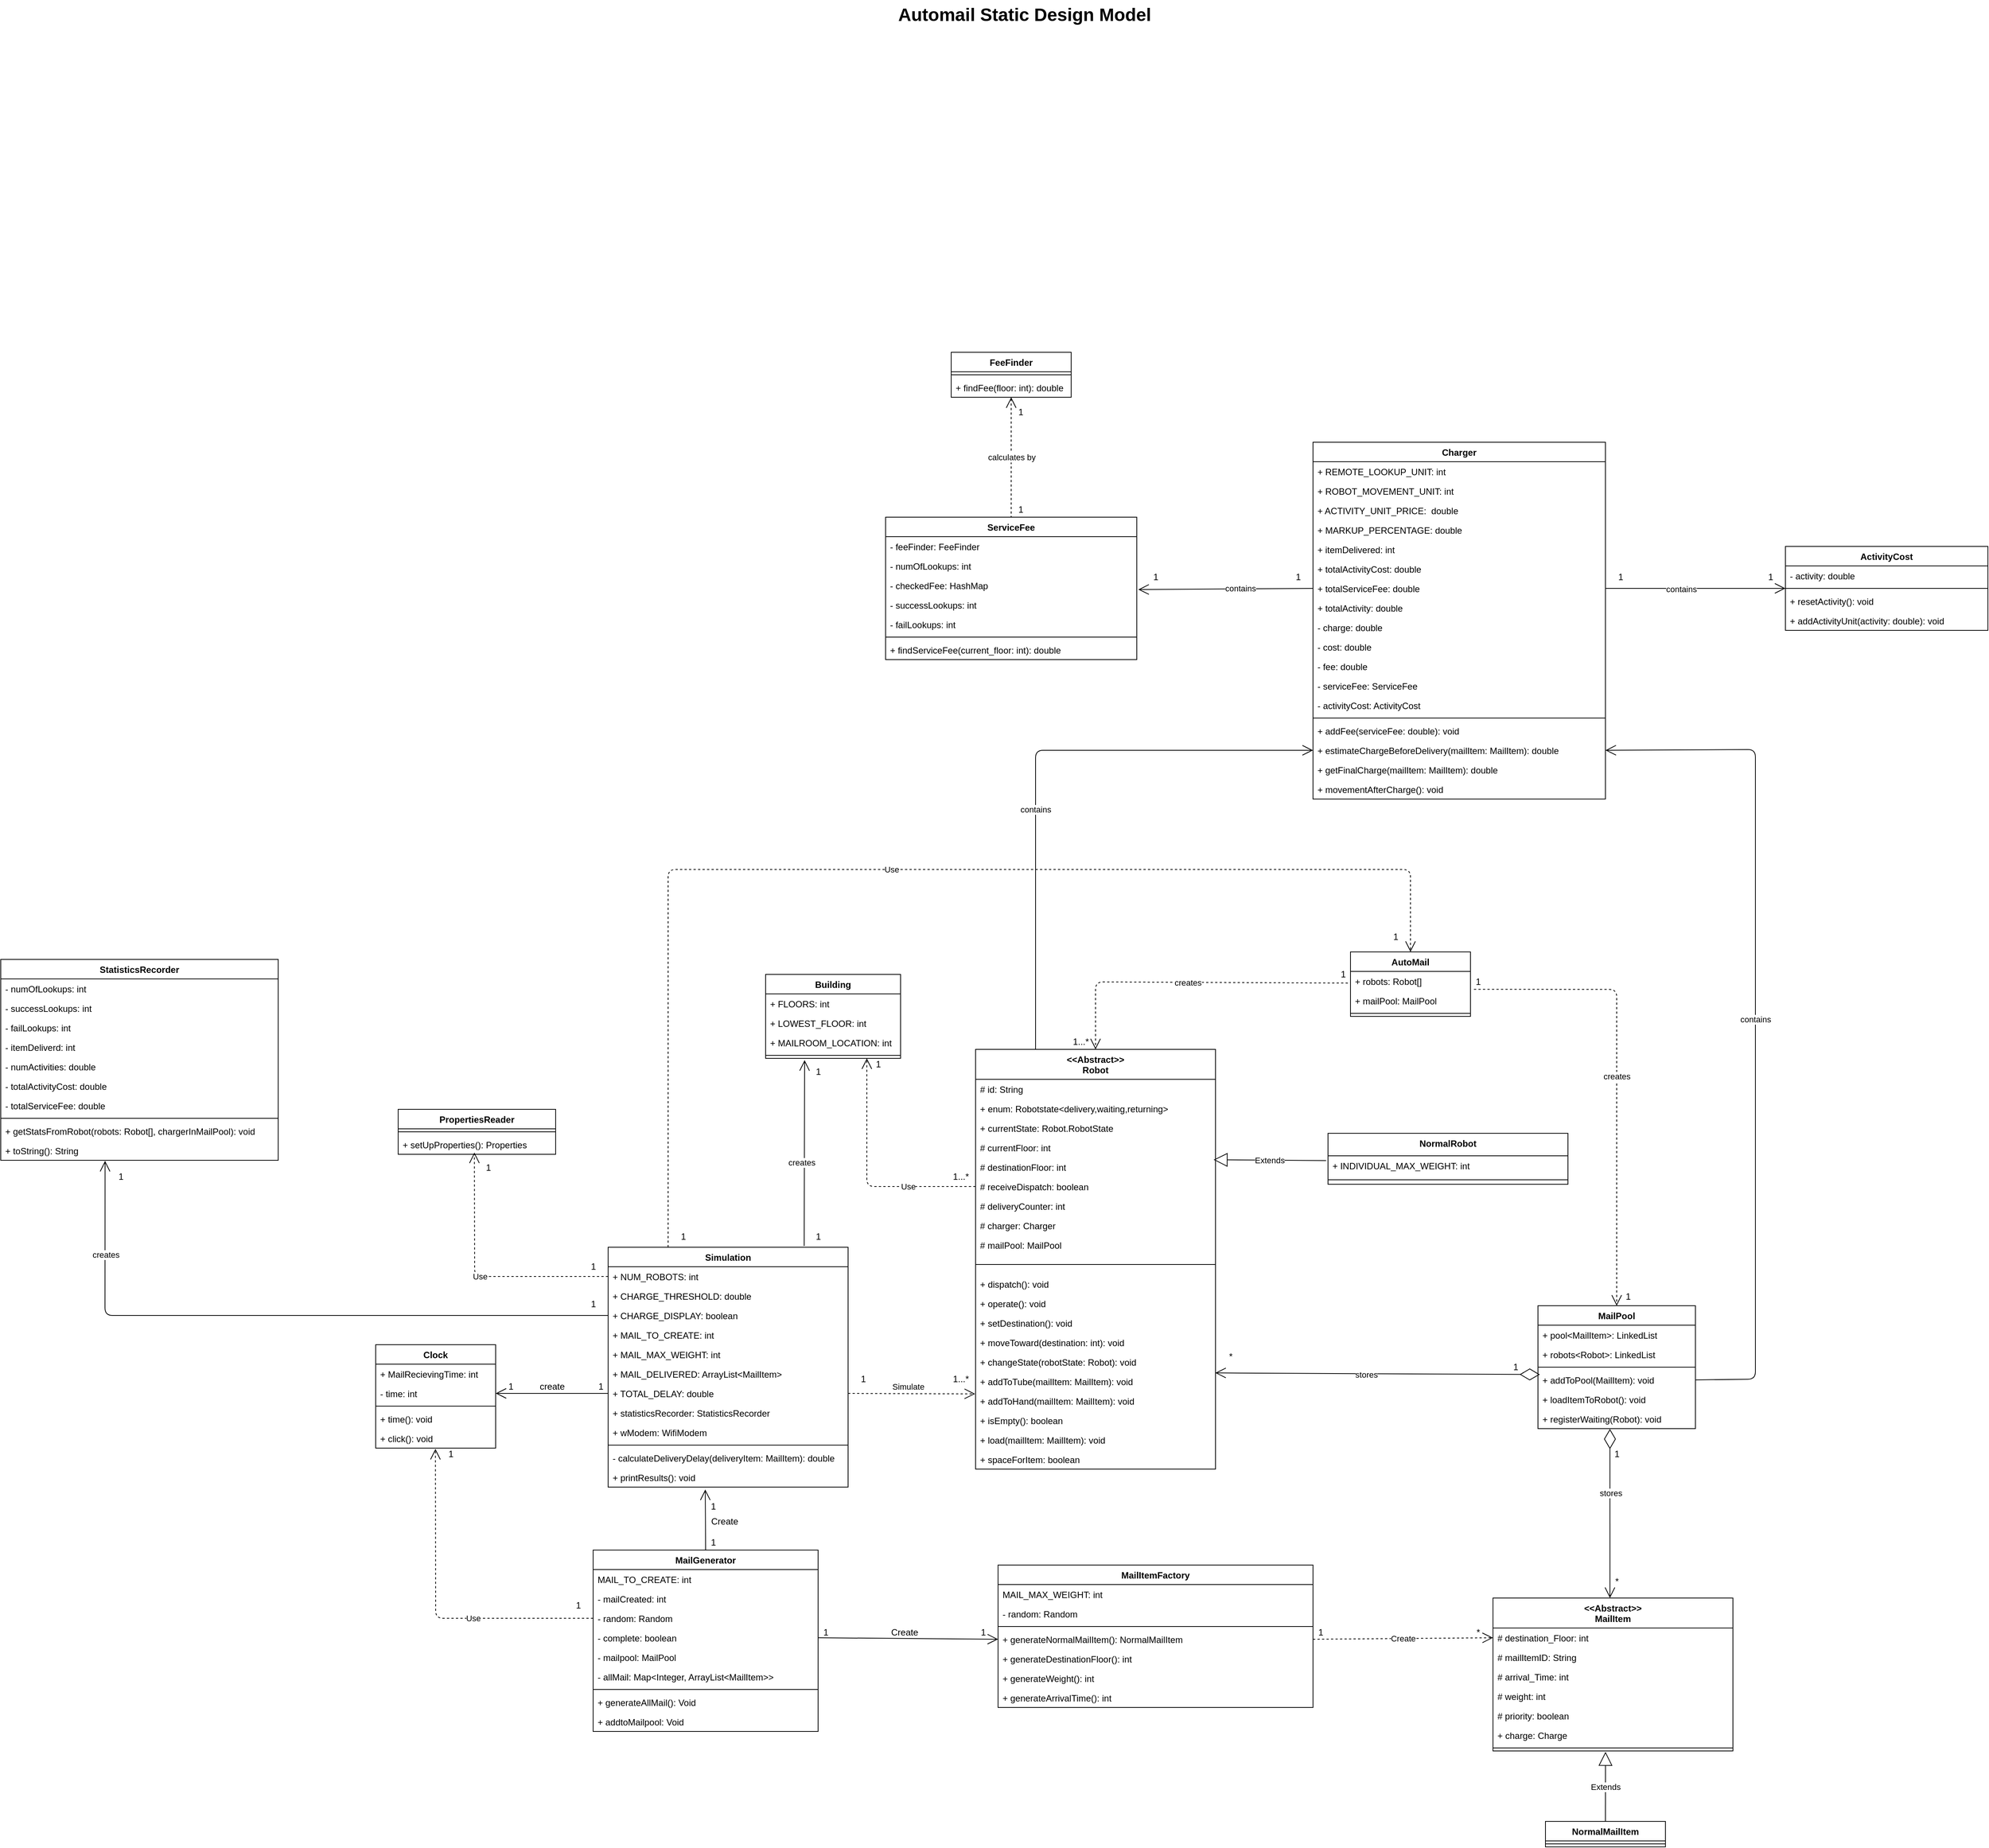 <mxfile version="13.7.3" type="device"><diagram name="Page-1" id="929967ad-93f9-6ef4-fab6-5d389245f69c"><mxGraphModel dx="1580" dy="3752" grid="1" gridSize="10" guides="1" tooltips="1" connect="1" arrows="1" fold="1" page="1" pageScale="1.5" pageWidth="1169" pageHeight="826" background="none" math="0" shadow="0"><root><mxCell id="0" style=";html=1;"/><mxCell id="1" style=";html=1;" parent="0"/><mxCell id="1672d66443f91eb5-23" value="Automail Static Design Model" style="text;strokeColor=none;fillColor=none;html=1;fontSize=24;fontStyle=1;verticalAlign=middle;align=center;" parent="1" vertex="1"><mxGeometry x="790" y="-1400" width="1510" height="40" as="geometry"/></mxCell><mxCell id="77_Gt4HoD-IzpCJ1n0HY-10" value="Create" style="endArrow=open;endSize=12;dashed=1;html=1;exitX=1;exitY=0.5;exitDx=0;exitDy=0;entryX=0;entryY=0.5;entryDx=0;entryDy=0;" parent="1" source="H66ctNwkOIaWGAys-UNX-17" target="H66ctNwkOIaWGAys-UNX-6" edge="1"><mxGeometry width="160" relative="1" as="geometry"><mxPoint x="2030" y="968" as="sourcePoint"/><mxPoint x="2160" y="787" as="targetPoint"/></mxGeometry></mxCell><mxCell id="77_Gt4HoD-IzpCJ1n0HY-11" value="Extends" style="endArrow=block;endSize=16;endFill=0;html=1;exitX=0.5;exitY=0;exitDx=0;exitDy=0;entryX=0.469;entryY=1.15;entryDx=0;entryDy=0;entryPerimeter=0;" parent="1" source="77_Gt4HoD-IzpCJ1n0HY-6" target="H66ctNwkOIaWGAys-UNX-7" edge="1"><mxGeometry width="160" relative="1" as="geometry"><mxPoint x="2340" y="850" as="sourcePoint"/><mxPoint x="2610" y="1200" as="targetPoint"/></mxGeometry></mxCell><mxCell id="77_Gt4HoD-IzpCJ1n0HY-27" value="1" style="text;html=1;align=center;verticalAlign=middle;resizable=0;points=[];autosize=1;" parent="1" vertex="1"><mxGeometry x="1930" y="768" width="20" height="20" as="geometry"/></mxCell><mxCell id="77_Gt4HoD-IzpCJ1n0HY-29" value="*" style="text;html=1;align=center;verticalAlign=middle;resizable=0;points=[];autosize=1;" parent="1" vertex="1"><mxGeometry x="2140" y="768" width="20" height="20" as="geometry"/></mxCell><mxCell id="77_Gt4HoD-IzpCJ1n0HY-30" value="1" style="text;html=1;align=center;verticalAlign=middle;resizable=0;points=[];autosize=1;" parent="1" vertex="1"><mxGeometry x="1270" y="768" width="20" height="20" as="geometry"/></mxCell><mxCell id="77_Gt4HoD-IzpCJ1n0HY-31" value="1" style="text;html=1;align=center;verticalAlign=middle;resizable=0;points=[];autosize=1;" parent="1" vertex="1"><mxGeometry x="1480" y="768" width="20" height="20" as="geometry"/></mxCell><mxCell id="_9De3m5_2WslyzlZqIWz-49" value="Simulate" style="endArrow=open;endSize=12;dashed=1;html=1;entryX=-0.002;entryY=0.141;entryDx=0;entryDy=0;entryPerimeter=0;exitX=1;exitY=0.5;exitDx=0;exitDy=0;" parent="1" source="g-FImKolZdPkW_wQ8PcP-87" target="9XPkSFdig3muCZUZ0uwo-29" edge="1"><mxGeometry x="-0.056" y="9" width="160" relative="1" as="geometry"><mxPoint x="1270" y="460" as="sourcePoint"/><mxPoint x="1450" y="520" as="targetPoint"/><mxPoint as="offset"/></mxGeometry></mxCell><mxCell id="_9De3m5_2WslyzlZqIWz-55" value="" style="endArrow=diamondThin;endFill=0;endSize=24;html=1;entryX=0.012;entryY=0.223;entryDx=0;entryDy=0;entryPerimeter=0;startArrow=open;startFill=0;startSize=12;exitX=0.999;exitY=0.064;exitDx=0;exitDy=0;exitPerimeter=0;" parent="1" source="9XPkSFdig3muCZUZ0uwo-30" target="_9De3m5_2WslyzlZqIWz-41" edge="1"><mxGeometry width="160" relative="1" as="geometry"><mxPoint x="2010" y="250" as="sourcePoint"/><mxPoint x="2050" y="392" as="targetPoint"/></mxGeometry></mxCell><mxCell id="NeFgu6THNvSXeJRIqYGN-54" value="stores" style="edgeLabel;html=1;align=center;verticalAlign=middle;resizable=0;points=[];" parent="_9De3m5_2WslyzlZqIWz-55" vertex="1" connectable="0"><mxGeometry x="-0.072" y="-1" relative="1" as="geometry"><mxPoint as="offset"/></mxGeometry></mxCell><mxCell id="_9De3m5_2WslyzlZqIWz-57" value="1" style="text;html=1;align=center;verticalAlign=middle;resizable=0;points=[];autosize=1;" parent="1" vertex="1"><mxGeometry x="2190" y="414" width="20" height="20" as="geometry"/></mxCell><mxCell id="_9De3m5_2WslyzlZqIWz-60" value="" style="endArrow=open;endFill=1;endSize=12;html=1;entryX=0.976;entryY=0.162;entryDx=0;entryDy=0;entryPerimeter=0;exitX=0.5;exitY=0;exitDx=0;exitDy=0;" parent="1" source="H66ctNwkOIaWGAys-UNX-18" edge="1"><mxGeometry width="160" relative="1" as="geometry"><mxPoint x="850" y="770" as="sourcePoint"/><mxPoint x="1119.52" y="587.24" as="targetPoint"/></mxGeometry></mxCell><mxCell id="_9De3m5_2WslyzlZqIWz-61" value="Create" style="text;html=1;align=center;verticalAlign=middle;resizable=0;points=[];autosize=1;" parent="1" vertex="1"><mxGeometry x="1120" y="620" width="50" height="20" as="geometry"/></mxCell><mxCell id="_9De3m5_2WslyzlZqIWz-62" value="1" style="text;html=1;align=center;verticalAlign=middle;resizable=0;points=[];autosize=1;" parent="1" vertex="1"><mxGeometry x="1120" y="648" width="20" height="20" as="geometry"/></mxCell><mxCell id="_9De3m5_2WslyzlZqIWz-65" value="" style="endArrow=open;endFill=1;endSize=12;html=1;exitX=1;exitY=0.5;exitDx=0;exitDy=0;entryX=0;entryY=0.5;entryDx=0;entryDy=0;" parent="1" source="77_Gt4HoD-IzpCJ1n0HY-15" target="H66ctNwkOIaWGAys-UNX-17" edge="1"><mxGeometry width="160" relative="1" as="geometry"><mxPoint x="1180" y="678" as="sourcePoint"/><mxPoint x="1340" y="678" as="targetPoint"/></mxGeometry></mxCell><mxCell id="_9De3m5_2WslyzlZqIWz-66" value="Create" style="text;html=1;align=center;verticalAlign=middle;resizable=0;points=[];autosize=1;" parent="1" vertex="1"><mxGeometry x="1360" y="768" width="50" height="20" as="geometry"/></mxCell><mxCell id="H66ctNwkOIaWGAys-UNX-14" value="MailItemFactory" style="swimlane;fontStyle=1;align=center;verticalAlign=top;childLayout=stackLayout;horizontal=1;startSize=26;horizontalStack=0;resizeParent=1;resizeParentMax=0;resizeLast=0;collapsible=1;marginBottom=0;" parent="1" vertex="1"><mxGeometry x="1510" y="688" width="420" height="190" as="geometry"/></mxCell><mxCell id="H66ctNwkOIaWGAys-UNX-15" value="MAIL_MAX_WEIGHT: int" style="text;strokeColor=none;fillColor=none;align=left;verticalAlign=top;spacingLeft=4;spacingRight=4;overflow=hidden;rotatable=0;points=[[0,0.5],[1,0.5]];portConstraint=eastwest;" parent="H66ctNwkOIaWGAys-UNX-14" vertex="1"><mxGeometry y="26" width="420" height="26" as="geometry"/></mxCell><mxCell id="77_Gt4HoD-IzpCJ1n0HY-1" value="- random: Random" style="text;strokeColor=none;fillColor=none;align=left;verticalAlign=top;spacingLeft=4;spacingRight=4;overflow=hidden;rotatable=0;points=[[0,0.5],[1,0.5]];portConstraint=eastwest;" parent="H66ctNwkOIaWGAys-UNX-14" vertex="1"><mxGeometry y="52" width="420" height="26" as="geometry"/></mxCell><mxCell id="H66ctNwkOIaWGAys-UNX-16" value="" style="line;strokeWidth=1;fillColor=none;align=left;verticalAlign=middle;spacingTop=-1;spacingLeft=3;spacingRight=3;rotatable=0;labelPosition=right;points=[];portConstraint=eastwest;" parent="H66ctNwkOIaWGAys-UNX-14" vertex="1"><mxGeometry y="78" width="420" height="8" as="geometry"/></mxCell><mxCell id="H66ctNwkOIaWGAys-UNX-17" value="+ generateNormalMailItem(): NormalMailItem" style="text;strokeColor=none;fillColor=none;align=left;verticalAlign=top;spacingLeft=4;spacingRight=4;overflow=hidden;rotatable=0;points=[[0,0.5],[1,0.5]];portConstraint=eastwest;" parent="H66ctNwkOIaWGAys-UNX-14" vertex="1"><mxGeometry y="86" width="420" height="26" as="geometry"/></mxCell><mxCell id="77_Gt4HoD-IzpCJ1n0HY-2" value="+ generateDestinationFloor(): int" style="text;strokeColor=none;fillColor=none;align=left;verticalAlign=top;spacingLeft=4;spacingRight=4;overflow=hidden;rotatable=0;points=[[0,0.5],[1,0.5]];portConstraint=eastwest;" parent="H66ctNwkOIaWGAys-UNX-14" vertex="1"><mxGeometry y="112" width="420" height="26" as="geometry"/></mxCell><mxCell id="77_Gt4HoD-IzpCJ1n0HY-3" value="+ generateWeight(): int" style="text;strokeColor=none;fillColor=none;align=left;verticalAlign=top;spacingLeft=4;spacingRight=4;overflow=hidden;rotatable=0;points=[[0,0.5],[1,0.5]];portConstraint=eastwest;" parent="H66ctNwkOIaWGAys-UNX-14" vertex="1"><mxGeometry y="138" width="420" height="26" as="geometry"/></mxCell><mxCell id="77_Gt4HoD-IzpCJ1n0HY-4" value="+ generateArrivalTime(): int" style="text;strokeColor=none;fillColor=none;align=left;verticalAlign=top;spacingLeft=4;spacingRight=4;overflow=hidden;rotatable=0;points=[[0,0.5],[1,0.5]];portConstraint=eastwest;" parent="H66ctNwkOIaWGAys-UNX-14" vertex="1"><mxGeometry y="164" width="420" height="26" as="geometry"/></mxCell><mxCell id="77_Gt4HoD-IzpCJ1n0HY-6" value="NormalMailItem" style="swimlane;fontStyle=1;align=center;verticalAlign=top;childLayout=stackLayout;horizontal=1;startSize=26;horizontalStack=0;resizeParent=1;resizeParentMax=0;resizeLast=0;collapsible=1;marginBottom=0;" parent="1" vertex="1"><mxGeometry x="2240" y="1030" width="160" height="34" as="geometry"/></mxCell><mxCell id="77_Gt4HoD-IzpCJ1n0HY-8" value="" style="line;strokeWidth=1;fillColor=none;align=left;verticalAlign=middle;spacingTop=-1;spacingLeft=3;spacingRight=3;rotatable=0;labelPosition=right;points=[];portConstraint=eastwest;" parent="77_Gt4HoD-IzpCJ1n0HY-6" vertex="1"><mxGeometry y="26" width="160" height="8" as="geometry"/></mxCell><mxCell id="H66ctNwkOIaWGAys-UNX-5" value="&lt;&lt;Abstract&gt;&gt;&#10;MailItem" style="swimlane;fontStyle=1;align=center;verticalAlign=top;childLayout=stackLayout;horizontal=1;startSize=40;horizontalStack=0;resizeParent=1;resizeParentMax=0;resizeLast=0;collapsible=1;marginBottom=0;" parent="1" vertex="1"><mxGeometry x="2170" y="732" width="320" height="204" as="geometry"/></mxCell><mxCell id="H66ctNwkOIaWGAys-UNX-6" value="# destination_Floor: int" style="text;strokeColor=none;fillColor=none;align=left;verticalAlign=top;spacingLeft=4;spacingRight=4;overflow=hidden;rotatable=0;points=[[0,0.5],[1,0.5]];portConstraint=eastwest;" parent="H66ctNwkOIaWGAys-UNX-5" vertex="1"><mxGeometry y="40" width="320" height="26" as="geometry"/></mxCell><mxCell id="H66ctNwkOIaWGAys-UNX-10" value="# mailItemID: String" style="text;strokeColor=none;fillColor=none;align=left;verticalAlign=top;spacingLeft=4;spacingRight=4;overflow=hidden;rotatable=0;points=[[0,0.5],[1,0.5]];portConstraint=eastwest;" parent="H66ctNwkOIaWGAys-UNX-5" vertex="1"><mxGeometry y="66" width="320" height="26" as="geometry"/></mxCell><mxCell id="H66ctNwkOIaWGAys-UNX-11" value="# arrival_Time: int" style="text;strokeColor=none;fillColor=none;align=left;verticalAlign=top;spacingLeft=4;spacingRight=4;overflow=hidden;rotatable=0;points=[[0,0.5],[1,0.5]];portConstraint=eastwest;" parent="H66ctNwkOIaWGAys-UNX-5" vertex="1"><mxGeometry y="92" width="320" height="26" as="geometry"/></mxCell><mxCell id="H66ctNwkOIaWGAys-UNX-12" value="# weight: int" style="text;strokeColor=none;fillColor=none;align=left;verticalAlign=top;spacingLeft=4;spacingRight=4;overflow=hidden;rotatable=0;points=[[0,0.5],[1,0.5]];portConstraint=eastwest;" parent="H66ctNwkOIaWGAys-UNX-5" vertex="1"><mxGeometry y="118" width="320" height="26" as="geometry"/></mxCell><mxCell id="77_Gt4HoD-IzpCJ1n0HY-12" value="# priority: boolean" style="text;strokeColor=none;fillColor=none;align=left;verticalAlign=top;spacingLeft=4;spacingRight=4;overflow=hidden;rotatable=0;points=[[0,0.5],[1,0.5]];portConstraint=eastwest;" parent="H66ctNwkOIaWGAys-UNX-5" vertex="1"><mxGeometry y="144" width="320" height="26" as="geometry"/></mxCell><mxCell id="LSZ8jlo-a5m4OAlFCkdr-5" value="+ charge: Charge" style="text;strokeColor=none;fillColor=none;align=left;verticalAlign=top;spacingLeft=4;spacingRight=4;overflow=hidden;rotatable=0;points=[[0,0.5],[1,0.5]];portConstraint=eastwest;" parent="H66ctNwkOIaWGAys-UNX-5" vertex="1"><mxGeometry y="170" width="320" height="26" as="geometry"/></mxCell><mxCell id="H66ctNwkOIaWGAys-UNX-7" value="" style="line;strokeWidth=1;fillColor=none;align=left;verticalAlign=middle;spacingTop=-1;spacingLeft=3;spacingRight=3;rotatable=0;labelPosition=right;points=[];portConstraint=eastwest;" parent="H66ctNwkOIaWGAys-UNX-5" vertex="1"><mxGeometry y="196" width="320" height="8" as="geometry"/></mxCell><mxCell id="H66ctNwkOIaWGAys-UNX-18" value="MailGenerator" style="swimlane;fontStyle=1;align=center;verticalAlign=top;childLayout=stackLayout;horizontal=1;startSize=26;horizontalStack=0;resizeParent=1;resizeParentMax=0;resizeLast=0;collapsible=1;marginBottom=0;" parent="1" vertex="1"><mxGeometry x="970" y="668" width="300" height="242" as="geometry"/></mxCell><mxCell id="H66ctNwkOIaWGAys-UNX-19" value="MAIL_TO_CREATE: int" style="text;strokeColor=none;fillColor=none;align=left;verticalAlign=top;spacingLeft=4;spacingRight=4;overflow=hidden;rotatable=0;points=[[0,0.5],[1,0.5]];portConstraint=eastwest;" parent="H66ctNwkOIaWGAys-UNX-18" vertex="1"><mxGeometry y="26" width="300" height="26" as="geometry"/></mxCell><mxCell id="77_Gt4HoD-IzpCJ1n0HY-13" value="- mailCreated: int" style="text;strokeColor=none;fillColor=none;align=left;verticalAlign=top;spacingLeft=4;spacingRight=4;overflow=hidden;rotatable=0;points=[[0,0.5],[1,0.5]];portConstraint=eastwest;" parent="H66ctNwkOIaWGAys-UNX-18" vertex="1"><mxGeometry y="52" width="300" height="26" as="geometry"/></mxCell><mxCell id="77_Gt4HoD-IzpCJ1n0HY-14" value="- random: Random" style="text;strokeColor=none;fillColor=none;align=left;verticalAlign=top;spacingLeft=4;spacingRight=4;overflow=hidden;rotatable=0;points=[[0,0.5],[1,0.5]];portConstraint=eastwest;" parent="H66ctNwkOIaWGAys-UNX-18" vertex="1"><mxGeometry y="78" width="300" height="26" as="geometry"/></mxCell><mxCell id="77_Gt4HoD-IzpCJ1n0HY-15" value="- complete: boolean" style="text;strokeColor=none;fillColor=none;align=left;verticalAlign=top;spacingLeft=4;spacingRight=4;overflow=hidden;rotatable=0;points=[[0,0.5],[1,0.5]];portConstraint=eastwest;" parent="H66ctNwkOIaWGAys-UNX-18" vertex="1"><mxGeometry y="104" width="300" height="26" as="geometry"/></mxCell><mxCell id="77_Gt4HoD-IzpCJ1n0HY-16" value="- mailpool: MailPool" style="text;strokeColor=none;fillColor=none;align=left;verticalAlign=top;spacingLeft=4;spacingRight=4;overflow=hidden;rotatable=0;points=[[0,0.5],[1,0.5]];portConstraint=eastwest;" parent="H66ctNwkOIaWGAys-UNX-18" vertex="1"><mxGeometry y="130" width="300" height="26" as="geometry"/></mxCell><mxCell id="77_Gt4HoD-IzpCJ1n0HY-18" value="- allMail: Map&lt;Integer, ArrayList&lt;MailItem&gt;&gt;" style="text;strokeColor=none;fillColor=none;align=left;verticalAlign=top;spacingLeft=4;spacingRight=4;overflow=hidden;rotatable=0;points=[[0,0.5],[1,0.5]];portConstraint=eastwest;" parent="H66ctNwkOIaWGAys-UNX-18" vertex="1"><mxGeometry y="156" width="300" height="26" as="geometry"/></mxCell><mxCell id="H66ctNwkOIaWGAys-UNX-20" value="" style="line;strokeWidth=1;fillColor=none;align=left;verticalAlign=middle;spacingTop=-1;spacingLeft=3;spacingRight=3;rotatable=0;labelPosition=right;points=[];portConstraint=eastwest;" parent="H66ctNwkOIaWGAys-UNX-18" vertex="1"><mxGeometry y="182" width="300" height="8" as="geometry"/></mxCell><mxCell id="H66ctNwkOIaWGAys-UNX-21" value="+ generateAllMail(): Void" style="text;strokeColor=none;fillColor=none;align=left;verticalAlign=top;spacingLeft=4;spacingRight=4;overflow=hidden;rotatable=0;points=[[0,0.5],[1,0.5]];portConstraint=eastwest;" parent="H66ctNwkOIaWGAys-UNX-18" vertex="1"><mxGeometry y="190" width="300" height="26" as="geometry"/></mxCell><mxCell id="77_Gt4HoD-IzpCJ1n0HY-17" value="+ addtoMailpool: Void" style="text;strokeColor=none;fillColor=none;align=left;verticalAlign=top;spacingLeft=4;spacingRight=4;overflow=hidden;rotatable=0;points=[[0,0.5],[1,0.5]];portConstraint=eastwest;" parent="H66ctNwkOIaWGAys-UNX-18" vertex="1"><mxGeometry y="216" width="300" height="26" as="geometry"/></mxCell><mxCell id="_9De3m5_2WslyzlZqIWz-38" value="MailPool" style="swimlane;fontStyle=1;align=center;verticalAlign=top;childLayout=stackLayout;horizontal=1;startSize=26;horizontalStack=0;resizeParent=1;resizeParentMax=0;resizeLast=0;collapsible=1;marginBottom=0;" parent="1" vertex="1"><mxGeometry x="2230" y="342" width="210" height="164" as="geometry"/></mxCell><mxCell id="_9De3m5_2WslyzlZqIWz-39" value="+ pool&lt;MailItem&gt;: LinkedList" style="text;strokeColor=none;fillColor=none;align=left;verticalAlign=top;spacingLeft=4;spacingRight=4;overflow=hidden;rotatable=0;points=[[0,0.5],[1,0.5]];portConstraint=eastwest;" parent="_9De3m5_2WslyzlZqIWz-38" vertex="1"><mxGeometry y="26" width="210" height="26" as="geometry"/></mxCell><mxCell id="_9De3m5_2WslyzlZqIWz-42" value="+ robots&lt;Robot&gt;: LinkedList" style="text;strokeColor=none;fillColor=none;align=left;verticalAlign=top;spacingLeft=4;spacingRight=4;overflow=hidden;rotatable=0;points=[[0,0.5],[1,0.5]];portConstraint=eastwest;" parent="_9De3m5_2WslyzlZqIWz-38" vertex="1"><mxGeometry y="52" width="210" height="26" as="geometry"/></mxCell><mxCell id="_9De3m5_2WslyzlZqIWz-40" value="" style="line;strokeWidth=1;fillColor=none;align=left;verticalAlign=middle;spacingTop=-1;spacingLeft=3;spacingRight=3;rotatable=0;labelPosition=right;points=[];portConstraint=eastwest;" parent="_9De3m5_2WslyzlZqIWz-38" vertex="1"><mxGeometry y="78" width="210" height="8" as="geometry"/></mxCell><mxCell id="_9De3m5_2WslyzlZqIWz-41" value="+ addToPool(MailItem): void" style="text;strokeColor=none;fillColor=none;align=left;verticalAlign=top;spacingLeft=4;spacingRight=4;overflow=hidden;rotatable=0;points=[[0,0.5],[1,0.5]];portConstraint=eastwest;" parent="_9De3m5_2WslyzlZqIWz-38" vertex="1"><mxGeometry y="86" width="210" height="26" as="geometry"/></mxCell><mxCell id="_9De3m5_2WslyzlZqIWz-44" value="+ loadItemToRobot(): void" style="text;strokeColor=none;fillColor=none;align=left;verticalAlign=top;spacingLeft=4;spacingRight=4;overflow=hidden;rotatable=0;points=[[0,0.5],[1,0.5]];portConstraint=eastwest;" parent="_9De3m5_2WslyzlZqIWz-38" vertex="1"><mxGeometry y="112" width="210" height="26" as="geometry"/></mxCell><mxCell id="_9De3m5_2WslyzlZqIWz-46" value="+ registerWaiting(Robot): void" style="text;strokeColor=none;fillColor=none;align=left;verticalAlign=top;spacingLeft=4;spacingRight=4;overflow=hidden;rotatable=0;points=[[0,0.5],[1,0.5]];portConstraint=eastwest;" parent="_9De3m5_2WslyzlZqIWz-38" vertex="1"><mxGeometry y="138" width="210" height="26" as="geometry"/></mxCell><mxCell id="77_Gt4HoD-IzpCJ1n0HY-19" value="AutoMail" style="swimlane;fontStyle=1;align=center;verticalAlign=top;childLayout=stackLayout;horizontal=1;startSize=26;horizontalStack=0;resizeParent=1;resizeParentMax=0;resizeLast=0;collapsible=1;marginBottom=0;" parent="1" vertex="1"><mxGeometry x="1980" y="-130" width="160" height="86" as="geometry"/></mxCell><mxCell id="g-FImKolZdPkW_wQ8PcP-77" value="+ robots: Robot[]" style="text;strokeColor=none;fillColor=none;align=left;verticalAlign=top;spacingLeft=4;spacingRight=4;overflow=hidden;rotatable=0;points=[[0,0.5],[1,0.5]];portConstraint=eastwest;" parent="77_Gt4HoD-IzpCJ1n0HY-19" vertex="1"><mxGeometry y="26" width="160" height="26" as="geometry"/></mxCell><mxCell id="_9De3m5_2WslyzlZqIWz-92" value="+ mailPool: MailPool" style="text;strokeColor=none;fillColor=none;align=left;verticalAlign=top;spacingLeft=4;spacingRight=4;overflow=hidden;rotatable=0;points=[[0,0.5],[1,0.5]];portConstraint=eastwest;" parent="77_Gt4HoD-IzpCJ1n0HY-19" vertex="1"><mxGeometry y="52" width="160" height="26" as="geometry"/></mxCell><mxCell id="77_Gt4HoD-IzpCJ1n0HY-21" value="" style="line;strokeWidth=1;fillColor=none;align=left;verticalAlign=middle;spacingTop=-1;spacingLeft=3;spacingRight=3;rotatable=0;labelPosition=right;points=[];portConstraint=eastwest;" parent="77_Gt4HoD-IzpCJ1n0HY-19" vertex="1"><mxGeometry y="78" width="160" height="8" as="geometry"/></mxCell><mxCell id="J_QtRk_n9BzNvJwi5PDO-26" value="" style="endArrow=diamondThin;endFill=0;endSize=24;html=1;entryX=0.457;entryY=1.015;entryDx=0;entryDy=0;entryPerimeter=0;startArrow=open;startFill=0;startSize=12;" parent="1" target="_9De3m5_2WslyzlZqIWz-46" edge="1"><mxGeometry width="160" relative="1" as="geometry"><mxPoint x="2326" y="732" as="sourcePoint"/><mxPoint x="2323" y="510" as="targetPoint"/></mxGeometry></mxCell><mxCell id="NeFgu6THNvSXeJRIqYGN-50" value="stores" style="edgeLabel;html=1;align=center;verticalAlign=middle;resizable=0;points=[];" parent="J_QtRk_n9BzNvJwi5PDO-26" vertex="1" connectable="0"><mxGeometry x="0.239" y="-1" relative="1" as="geometry"><mxPoint as="offset"/></mxGeometry></mxCell><mxCell id="J_QtRk_n9BzNvJwi5PDO-28" value="1" style="text;html=1;align=center;verticalAlign=middle;resizable=0;points=[];autosize=1;strokeColor=none;" parent="1" vertex="1"><mxGeometry x="2325" y="530" width="20" height="20" as="geometry"/></mxCell><mxCell id="J_QtRk_n9BzNvJwi5PDO-29" value="*" style="text;html=1;align=center;verticalAlign=middle;resizable=0;points=[];autosize=1;strokeColor=none;" parent="1" vertex="1"><mxGeometry x="2325" y="700" width="20" height="20" as="geometry"/></mxCell><mxCell id="Mgc_7zvz_dFeKYeSv_BT-11" value="" style="endArrow=open;endFill=1;endSize=12;html=1;entryX=1;entryY=0.5;entryDx=0;entryDy=0;exitX=0;exitY=0.5;exitDx=0;exitDy=0;" parent="1" source="g-FImKolZdPkW_wQ8PcP-87" target="Mgc_7zvz_dFeKYeSv_BT-6" edge="1"><mxGeometry width="160" relative="1" as="geometry"><mxPoint x="1000" y="459" as="sourcePoint"/><mxPoint x="1170" y="520" as="targetPoint"/></mxGeometry></mxCell><mxCell id="Mgc_7zvz_dFeKYeSv_BT-5" value="Clock" style="swimlane;fontStyle=1;align=center;verticalAlign=top;childLayout=stackLayout;horizontal=1;startSize=26;horizontalStack=0;resizeParent=1;resizeParentMax=0;resizeLast=0;collapsible=1;marginBottom=0;" parent="1" vertex="1"><mxGeometry x="680" y="394" width="160" height="138" as="geometry"/></mxCell><mxCell id="Mgc_7zvz_dFeKYeSv_BT-9" value="+ MailRecievingTime: int" style="text;strokeColor=none;fillColor=none;align=left;verticalAlign=top;spacingLeft=4;spacingRight=4;overflow=hidden;rotatable=0;points=[[0,0.5],[1,0.5]];portConstraint=eastwest;" parent="Mgc_7zvz_dFeKYeSv_BT-5" vertex="1"><mxGeometry y="26" width="160" height="26" as="geometry"/></mxCell><mxCell id="Mgc_7zvz_dFeKYeSv_BT-6" value="- time: int" style="text;strokeColor=none;fillColor=none;align=left;verticalAlign=top;spacingLeft=4;spacingRight=4;overflow=hidden;rotatable=0;points=[[0,0.5],[1,0.5]];portConstraint=eastwest;" parent="Mgc_7zvz_dFeKYeSv_BT-5" vertex="1"><mxGeometry y="52" width="160" height="26" as="geometry"/></mxCell><mxCell id="Mgc_7zvz_dFeKYeSv_BT-7" value="" style="line;strokeWidth=1;fillColor=none;align=left;verticalAlign=middle;spacingTop=-1;spacingLeft=3;spacingRight=3;rotatable=0;labelPosition=right;points=[];portConstraint=eastwest;" parent="Mgc_7zvz_dFeKYeSv_BT-5" vertex="1"><mxGeometry y="78" width="160" height="8" as="geometry"/></mxCell><mxCell id="Mgc_7zvz_dFeKYeSv_BT-8" value="+ time(): void" style="text;strokeColor=none;fillColor=none;align=left;verticalAlign=top;spacingLeft=4;spacingRight=4;overflow=hidden;rotatable=0;points=[[0,0.5],[1,0.5]];portConstraint=eastwest;" parent="Mgc_7zvz_dFeKYeSv_BT-5" vertex="1"><mxGeometry y="86" width="160" height="26" as="geometry"/></mxCell><mxCell id="Mgc_7zvz_dFeKYeSv_BT-10" value="+ click(): void" style="text;strokeColor=none;fillColor=none;align=left;verticalAlign=top;spacingLeft=4;spacingRight=4;overflow=hidden;rotatable=0;points=[[0,0.5],[1,0.5]];portConstraint=eastwest;" parent="Mgc_7zvz_dFeKYeSv_BT-5" vertex="1"><mxGeometry y="112" width="160" height="26" as="geometry"/></mxCell><mxCell id="Mgc_7zvz_dFeKYeSv_BT-12" value="create" style="text;html=1;align=center;verticalAlign=middle;resizable=0;points=[];autosize=1;" parent="1" vertex="1"><mxGeometry x="890" y="440" width="50" height="20" as="geometry"/></mxCell><mxCell id="Mgc_7zvz_dFeKYeSv_BT-13" value="Use" style="endArrow=open;endSize=12;dashed=1;html=1;exitX=0;exitY=0.5;exitDx=0;exitDy=0;entryX=0.498;entryY=1.038;entryDx=0;entryDy=0;entryPerimeter=0;" parent="1" source="77_Gt4HoD-IzpCJ1n0HY-14" target="Mgc_7zvz_dFeKYeSv_BT-10" edge="1"><mxGeometry x="-0.266" width="160" relative="1" as="geometry"><mxPoint x="1020" y="590" as="sourcePoint"/><mxPoint x="1180" y="590" as="targetPoint"/><Array as="points"><mxPoint x="760" y="759"/></Array><mxPoint as="offset"/></mxGeometry></mxCell><mxCell id="9XPkSFdig3muCZUZ0uwo-11" value="&lt;&lt;Abstract&gt;&gt;&#10;Robot" style="swimlane;fontStyle=1;align=center;verticalAlign=top;childLayout=stackLayout;horizontal=1;startSize=40;horizontalStack=0;resizeParent=1;resizeParentMax=0;resizeLast=0;collapsible=1;marginBottom=0;" parent="1" vertex="1"><mxGeometry x="1480" width="320" height="560" as="geometry"/></mxCell><mxCell id="9XPkSFdig3muCZUZ0uwo-12" value="# id: String" style="text;strokeColor=none;fillColor=none;align=left;verticalAlign=top;spacingLeft=4;spacingRight=4;overflow=hidden;rotatable=0;points=[[0,0.5],[1,0.5]];portConstraint=eastwest;" parent="9XPkSFdig3muCZUZ0uwo-11" vertex="1"><mxGeometry y="40" width="320" height="26" as="geometry"/></mxCell><mxCell id="9XPkSFdig3muCZUZ0uwo-13" value="+ enum: Robotstate&lt;delivery,waiting,returning&gt;" style="text;strokeColor=none;fillColor=none;align=left;verticalAlign=top;spacingLeft=4;spacingRight=4;overflow=hidden;rotatable=0;points=[[0,0.5],[1,0.5]];portConstraint=eastwest;" parent="9XPkSFdig3muCZUZ0uwo-11" vertex="1"><mxGeometry y="66" width="320" height="26" as="geometry"/></mxCell><mxCell id="9XPkSFdig3muCZUZ0uwo-14" value="+ currentState: Robot.RobotState" style="text;strokeColor=none;fillColor=none;align=left;verticalAlign=top;spacingLeft=4;spacingRight=4;overflow=hidden;rotatable=0;points=[[0,0.5],[1,0.5]];portConstraint=eastwest;" parent="9XPkSFdig3muCZUZ0uwo-11" vertex="1"><mxGeometry y="92" width="320" height="26" as="geometry"/></mxCell><mxCell id="9XPkSFdig3muCZUZ0uwo-15" value="# currentFloor: int" style="text;strokeColor=none;fillColor=none;align=left;verticalAlign=top;spacingLeft=4;spacingRight=4;overflow=hidden;rotatable=0;points=[[0,0.5],[1,0.5]];portConstraint=eastwest;" parent="9XPkSFdig3muCZUZ0uwo-11" vertex="1"><mxGeometry y="118" width="320" height="26" as="geometry"/></mxCell><mxCell id="9XPkSFdig3muCZUZ0uwo-16" value="# destinationFloor: int" style="text;strokeColor=none;fillColor=none;align=left;verticalAlign=top;spacingLeft=4;spacingRight=4;overflow=hidden;rotatable=0;points=[[0,0.5],[1,0.5]];portConstraint=eastwest;" parent="9XPkSFdig3muCZUZ0uwo-11" vertex="1"><mxGeometry y="144" width="320" height="26" as="geometry"/></mxCell><mxCell id="9XPkSFdig3muCZUZ0uwo-19" value="# receiveDispatch: boolean" style="text;strokeColor=none;fillColor=none;align=left;verticalAlign=top;spacingLeft=4;spacingRight=4;overflow=hidden;rotatable=0;points=[[0,0.5],[1,0.5]];portConstraint=eastwest;" parent="9XPkSFdig3muCZUZ0uwo-11" vertex="1"><mxGeometry y="170" width="320" height="26" as="geometry"/></mxCell><mxCell id="9XPkSFdig3muCZUZ0uwo-20" value="# deliveryCounter: int" style="text;strokeColor=none;fillColor=none;align=left;verticalAlign=top;spacingLeft=4;spacingRight=4;overflow=hidden;rotatable=0;points=[[0,0.5],[1,0.5]];portConstraint=eastwest;" parent="9XPkSFdig3muCZUZ0uwo-11" vertex="1"><mxGeometry y="196" width="320" height="26" as="geometry"/></mxCell><mxCell id="9XPkSFdig3muCZUZ0uwo-21" value="# charger: Charger" style="text;strokeColor=none;fillColor=none;align=left;verticalAlign=top;spacingLeft=4;spacingRight=4;overflow=hidden;rotatable=0;points=[[0,0.5],[1,0.5]];portConstraint=eastwest;" parent="9XPkSFdig3muCZUZ0uwo-11" vertex="1"><mxGeometry y="222" width="320" height="26" as="geometry"/></mxCell><mxCell id="9XPkSFdig3muCZUZ0uwo-17" value="# mailPool: MailPool" style="text;strokeColor=none;fillColor=none;align=left;verticalAlign=top;spacingLeft=4;spacingRight=4;overflow=hidden;rotatable=0;points=[[0,0.5],[1,0.5]];portConstraint=eastwest;" parent="9XPkSFdig3muCZUZ0uwo-11" vertex="1"><mxGeometry y="248" width="320" height="26" as="geometry"/></mxCell><mxCell id="9XPkSFdig3muCZUZ0uwo-18" value="" style="line;strokeWidth=1;fillColor=none;align=left;verticalAlign=middle;spacingTop=-1;spacingLeft=3;spacingRight=3;rotatable=0;labelPosition=right;points=[];portConstraint=eastwest;" parent="9XPkSFdig3muCZUZ0uwo-11" vertex="1"><mxGeometry y="274" width="320" height="26" as="geometry"/></mxCell><mxCell id="9XPkSFdig3muCZUZ0uwo-24" value="+ dispatch(): void" style="text;strokeColor=none;fillColor=none;align=left;verticalAlign=top;spacingLeft=4;spacingRight=4;overflow=hidden;rotatable=0;points=[[0,0.5],[1,0.5]];portConstraint=eastwest;" parent="9XPkSFdig3muCZUZ0uwo-11" vertex="1"><mxGeometry y="300" width="320" height="26" as="geometry"/></mxCell><mxCell id="9XPkSFdig3muCZUZ0uwo-25" value="+ operate(): void" style="text;strokeColor=none;fillColor=none;align=left;verticalAlign=top;spacingLeft=4;spacingRight=4;overflow=hidden;rotatable=0;points=[[0,0.5],[1,0.5]];portConstraint=eastwest;" parent="9XPkSFdig3muCZUZ0uwo-11" vertex="1"><mxGeometry y="326" width="320" height="26" as="geometry"/></mxCell><mxCell id="9XPkSFdig3muCZUZ0uwo-26" value="+ setDestination(): void" style="text;strokeColor=none;fillColor=none;align=left;verticalAlign=top;spacingLeft=4;spacingRight=4;overflow=hidden;rotatable=0;points=[[0,0.5],[1,0.5]];portConstraint=eastwest;" parent="9XPkSFdig3muCZUZ0uwo-11" vertex="1"><mxGeometry y="352" width="320" height="26" as="geometry"/></mxCell><mxCell id="9XPkSFdig3muCZUZ0uwo-27" value="+ moveToward(destination: int): void " style="text;strokeColor=none;fillColor=none;align=left;verticalAlign=top;spacingLeft=4;spacingRight=4;overflow=hidden;rotatable=0;points=[[0,0.5],[1,0.5]];portConstraint=eastwest;" parent="9XPkSFdig3muCZUZ0uwo-11" vertex="1"><mxGeometry y="378" width="320" height="26" as="geometry"/></mxCell><mxCell id="9XPkSFdig3muCZUZ0uwo-28" value="+ changeState(robotState: Robot): void" style="text;strokeColor=none;fillColor=none;align=left;verticalAlign=top;spacingLeft=4;spacingRight=4;overflow=hidden;rotatable=0;points=[[0,0.5],[1,0.5]];portConstraint=eastwest;" parent="9XPkSFdig3muCZUZ0uwo-11" vertex="1"><mxGeometry y="404" width="320" height="26" as="geometry"/></mxCell><mxCell id="9XPkSFdig3muCZUZ0uwo-30" value="+ addToTube(mailItem: MailItem): void" style="text;strokeColor=none;fillColor=none;align=left;verticalAlign=top;spacingLeft=4;spacingRight=4;overflow=hidden;rotatable=0;points=[[0,0.5],[1,0.5]];portConstraint=eastwest;" parent="9XPkSFdig3muCZUZ0uwo-11" vertex="1"><mxGeometry y="430" width="320" height="26" as="geometry"/></mxCell><mxCell id="9XPkSFdig3muCZUZ0uwo-29" value="+ addToHand(mailItem: MailItem): void" style="text;strokeColor=none;fillColor=none;align=left;verticalAlign=top;spacingLeft=4;spacingRight=4;overflow=hidden;rotatable=0;points=[[0,0.5],[1,0.5]];portConstraint=eastwest;" parent="9XPkSFdig3muCZUZ0uwo-11" vertex="1"><mxGeometry y="456" width="320" height="26" as="geometry"/></mxCell><mxCell id="9XPkSFdig3muCZUZ0uwo-31" value="+ isEmpty(): boolean" style="text;strokeColor=none;fillColor=none;align=left;verticalAlign=top;spacingLeft=4;spacingRight=4;overflow=hidden;rotatable=0;points=[[0,0.5],[1,0.5]];portConstraint=eastwest;" parent="9XPkSFdig3muCZUZ0uwo-11" vertex="1"><mxGeometry y="482" width="320" height="26" as="geometry"/></mxCell><mxCell id="9XPkSFdig3muCZUZ0uwo-33" value="+ load(mailItem: MailItem): void " style="text;strokeColor=none;fillColor=none;align=left;verticalAlign=top;spacingLeft=4;spacingRight=4;overflow=hidden;rotatable=0;points=[[0,0.5],[1,0.5]];portConstraint=eastwest;" parent="9XPkSFdig3muCZUZ0uwo-11" vertex="1"><mxGeometry y="508" width="320" height="26" as="geometry"/></mxCell><mxCell id="9XPkSFdig3muCZUZ0uwo-32" value="+ spaceForItem: boolean" style="text;strokeColor=none;fillColor=none;align=left;verticalAlign=top;spacingLeft=4;spacingRight=4;overflow=hidden;rotatable=0;points=[[0,0.5],[1,0.5]];portConstraint=eastwest;" parent="9XPkSFdig3muCZUZ0uwo-11" vertex="1"><mxGeometry y="534" width="320" height="26" as="geometry"/></mxCell><mxCell id="g-FImKolZdPkW_wQ8PcP-27" value="Extends" style="endArrow=block;endSize=16;endFill=0;html=1;exitX=-0.008;exitY=0.244;exitDx=0;exitDy=0;exitPerimeter=0;entryX=0.992;entryY=0.126;entryDx=0;entryDy=0;entryPerimeter=0;" parent="1" source="g-FImKolZdPkW_wQ8PcP-6" target="9XPkSFdig3muCZUZ0uwo-16" edge="1"><mxGeometry width="160" relative="1" as="geometry"><mxPoint x="1900" y="208" as="sourcePoint"/><mxPoint x="1910" y="156" as="targetPoint"/></mxGeometry></mxCell><mxCell id="NeFgu6THNvSXeJRIqYGN-30" value="Charger" style="swimlane;fontStyle=1;align=center;verticalAlign=top;childLayout=stackLayout;horizontal=1;startSize=26;horizontalStack=0;resizeParent=1;resizeParentMax=0;resizeLast=0;collapsible=1;marginBottom=0;" parent="1" vertex="1"><mxGeometry x="1930" y="-810" width="390" height="476" as="geometry"/></mxCell><mxCell id="w74rskXkJGCzBaQmTn1k-3" value="+ REMOTE_LOOKUP_UNIT: int" style="text;strokeColor=none;fillColor=none;align=left;verticalAlign=top;spacingLeft=4;spacingRight=4;overflow=hidden;rotatable=0;points=[[0,0.5],[1,0.5]];portConstraint=eastwest;" parent="NeFgu6THNvSXeJRIqYGN-30" vertex="1"><mxGeometry y="26" width="390" height="26" as="geometry"/></mxCell><mxCell id="w74rskXkJGCzBaQmTn1k-2" value="+ ROBOT_MOVEMENT_UNIT: int" style="text;strokeColor=none;fillColor=none;align=left;verticalAlign=top;spacingLeft=4;spacingRight=4;overflow=hidden;rotatable=0;points=[[0,0.5],[1,0.5]];portConstraint=eastwest;" parent="NeFgu6THNvSXeJRIqYGN-30" vertex="1"><mxGeometry y="52" width="390" height="26" as="geometry"/></mxCell><mxCell id="LSZ8jlo-a5m4OAlFCkdr-2" value="+ ACTIVITY_UNIT_PRICE:  double" style="text;strokeColor=none;fillColor=none;align=left;verticalAlign=top;spacingLeft=4;spacingRight=4;overflow=hidden;rotatable=0;points=[[0,0.5],[1,0.5]];portConstraint=eastwest;" parent="NeFgu6THNvSXeJRIqYGN-30" vertex="1"><mxGeometry y="78" width="390" height="26" as="geometry"/></mxCell><mxCell id="NeFgu6THNvSXeJRIqYGN-31" value="+ MARKUP_PERCENTAGE: double " style="text;strokeColor=none;fillColor=none;align=left;verticalAlign=top;spacingLeft=4;spacingRight=4;overflow=hidden;rotatable=0;points=[[0,0.5],[1,0.5]];portConstraint=eastwest;" parent="NeFgu6THNvSXeJRIqYGN-30" vertex="1"><mxGeometry y="104" width="390" height="26" as="geometry"/></mxCell><mxCell id="g-FImKolZdPkW_wQ8PcP-42" value="+ itemDelivered: int" style="text;strokeColor=none;fillColor=none;align=left;verticalAlign=top;spacingLeft=4;spacingRight=4;overflow=hidden;rotatable=0;points=[[0,0.5],[1,0.5]];portConstraint=eastwest;" parent="NeFgu6THNvSXeJRIqYGN-30" vertex="1"><mxGeometry y="130" width="390" height="26" as="geometry"/></mxCell><mxCell id="g-FImKolZdPkW_wQ8PcP-43" value="+ totalActivityCost: double" style="text;strokeColor=none;fillColor=none;align=left;verticalAlign=top;spacingLeft=4;spacingRight=4;overflow=hidden;rotatable=0;points=[[0,0.5],[1,0.5]];portConstraint=eastwest;" parent="NeFgu6THNvSXeJRIqYGN-30" vertex="1"><mxGeometry y="156" width="390" height="26" as="geometry"/></mxCell><mxCell id="g-FImKolZdPkW_wQ8PcP-44" value="+ totalServiceFee: double" style="text;strokeColor=none;fillColor=none;align=left;verticalAlign=top;spacingLeft=4;spacingRight=4;overflow=hidden;rotatable=0;points=[[0,0.5],[1,0.5]];portConstraint=eastwest;" parent="NeFgu6THNvSXeJRIqYGN-30" vertex="1"><mxGeometry y="182" width="390" height="26" as="geometry"/></mxCell><mxCell id="g-FImKolZdPkW_wQ8PcP-45" value="+ totalActivity: double" style="text;strokeColor=none;fillColor=none;align=left;verticalAlign=top;spacingLeft=4;spacingRight=4;overflow=hidden;rotatable=0;points=[[0,0.5],[1,0.5]];portConstraint=eastwest;" parent="NeFgu6THNvSXeJRIqYGN-30" vertex="1"><mxGeometry y="208" width="390" height="26" as="geometry"/></mxCell><mxCell id="g-FImKolZdPkW_wQ8PcP-46" value="- charge: double" style="text;strokeColor=none;fillColor=none;align=left;verticalAlign=top;spacingLeft=4;spacingRight=4;overflow=hidden;rotatable=0;points=[[0,0.5],[1,0.5]];portConstraint=eastwest;" parent="NeFgu6THNvSXeJRIqYGN-30" vertex="1"><mxGeometry y="234" width="390" height="26" as="geometry"/></mxCell><mxCell id="g-FImKolZdPkW_wQ8PcP-47" value="- cost: double" style="text;strokeColor=none;fillColor=none;align=left;verticalAlign=top;spacingLeft=4;spacingRight=4;overflow=hidden;rotatable=0;points=[[0,0.5],[1,0.5]];portConstraint=eastwest;" parent="NeFgu6THNvSXeJRIqYGN-30" vertex="1"><mxGeometry y="260" width="390" height="26" as="geometry"/></mxCell><mxCell id="g-FImKolZdPkW_wQ8PcP-48" value="- fee: double" style="text;strokeColor=none;fillColor=none;align=left;verticalAlign=top;spacingLeft=4;spacingRight=4;overflow=hidden;rotatable=0;points=[[0,0.5],[1,0.5]];portConstraint=eastwest;" parent="NeFgu6THNvSXeJRIqYGN-30" vertex="1"><mxGeometry y="286" width="390" height="26" as="geometry"/></mxCell><mxCell id="g-FImKolZdPkW_wQ8PcP-49" value="- serviceFee: ServiceFee" style="text;strokeColor=none;fillColor=none;align=left;verticalAlign=top;spacingLeft=4;spacingRight=4;overflow=hidden;rotatable=0;points=[[0,0.5],[1,0.5]];portConstraint=eastwest;" parent="NeFgu6THNvSXeJRIqYGN-30" vertex="1"><mxGeometry y="312" width="390" height="26" as="geometry"/></mxCell><mxCell id="g-FImKolZdPkW_wQ8PcP-50" value="- activityCost: ActivityCost" style="text;strokeColor=none;fillColor=none;align=left;verticalAlign=top;spacingLeft=4;spacingRight=4;overflow=hidden;rotatable=0;points=[[0,0.5],[1,0.5]];portConstraint=eastwest;" parent="NeFgu6THNvSXeJRIqYGN-30" vertex="1"><mxGeometry y="338" width="390" height="26" as="geometry"/></mxCell><mxCell id="NeFgu6THNvSXeJRIqYGN-32" value="" style="line;strokeWidth=1;fillColor=none;align=left;verticalAlign=middle;spacingTop=-1;spacingLeft=3;spacingRight=3;rotatable=0;labelPosition=right;points=[];portConstraint=eastwest;" parent="NeFgu6THNvSXeJRIqYGN-30" vertex="1"><mxGeometry y="364" width="390" height="8" as="geometry"/></mxCell><mxCell id="NeFgu6THNvSXeJRIqYGN-33" value="+ addFee(serviceFee: double): void" style="text;strokeColor=none;fillColor=none;align=left;verticalAlign=top;spacingLeft=4;spacingRight=4;overflow=hidden;rotatable=0;points=[[0,0.5],[1,0.5]];portConstraint=eastwest;" parent="NeFgu6THNvSXeJRIqYGN-30" vertex="1"><mxGeometry y="372" width="390" height="26" as="geometry"/></mxCell><mxCell id="g-FImKolZdPkW_wQ8PcP-51" value="+ estimateChargeBeforeDelivery(mailItem: MailItem): double" style="text;strokeColor=none;fillColor=none;align=left;verticalAlign=top;spacingLeft=4;spacingRight=4;overflow=hidden;rotatable=0;points=[[0,0.5],[1,0.5]];portConstraint=eastwest;" parent="NeFgu6THNvSXeJRIqYGN-30" vertex="1"><mxGeometry y="398" width="390" height="26" as="geometry"/></mxCell><mxCell id="g-FImKolZdPkW_wQ8PcP-52" value="+ getFinalCharge(mailItem: MailItem): double" style="text;strokeColor=none;fillColor=none;align=left;verticalAlign=top;spacingLeft=4;spacingRight=4;overflow=hidden;rotatable=0;points=[[0,0.5],[1,0.5]];portConstraint=eastwest;" parent="NeFgu6THNvSXeJRIqYGN-30" vertex="1"><mxGeometry y="424" width="390" height="26" as="geometry"/></mxCell><mxCell id="g-FImKolZdPkW_wQ8PcP-53" value="+ movementAfterCharge(): void" style="text;strokeColor=none;fillColor=none;align=left;verticalAlign=top;spacingLeft=4;spacingRight=4;overflow=hidden;rotatable=0;points=[[0,0.5],[1,0.5]];portConstraint=eastwest;" parent="NeFgu6THNvSXeJRIqYGN-30" vertex="1"><mxGeometry y="450" width="390" height="26" as="geometry"/></mxCell><mxCell id="g-FImKolZdPkW_wQ8PcP-55" value="ActivityCost" style="swimlane;fontStyle=1;align=center;verticalAlign=top;childLayout=stackLayout;horizontal=1;startSize=26;horizontalStack=0;resizeParent=1;resizeParentMax=0;resizeLast=0;collapsible=1;marginBottom=0;" parent="1" vertex="1"><mxGeometry x="2560" y="-671" width="270" height="112" as="geometry"/></mxCell><mxCell id="g-FImKolZdPkW_wQ8PcP-56" value="- activity: double" style="text;strokeColor=none;fillColor=none;align=left;verticalAlign=top;spacingLeft=4;spacingRight=4;overflow=hidden;rotatable=0;points=[[0,0.5],[1,0.5]];portConstraint=eastwest;" parent="g-FImKolZdPkW_wQ8PcP-55" vertex="1"><mxGeometry y="26" width="270" height="26" as="geometry"/></mxCell><mxCell id="g-FImKolZdPkW_wQ8PcP-57" value="" style="line;strokeWidth=1;fillColor=none;align=left;verticalAlign=middle;spacingTop=-1;spacingLeft=3;spacingRight=3;rotatable=0;labelPosition=right;points=[];portConstraint=eastwest;" parent="g-FImKolZdPkW_wQ8PcP-55" vertex="1"><mxGeometry y="52" width="270" height="8" as="geometry"/></mxCell><mxCell id="g-FImKolZdPkW_wQ8PcP-59" value="+ resetActivity(): void" style="text;strokeColor=none;fillColor=none;align=left;verticalAlign=top;spacingLeft=4;spacingRight=4;overflow=hidden;rotatable=0;points=[[0,0.5],[1,0.5]];portConstraint=eastwest;" parent="g-FImKolZdPkW_wQ8PcP-55" vertex="1"><mxGeometry y="60" width="270" height="26" as="geometry"/></mxCell><mxCell id="g-FImKolZdPkW_wQ8PcP-58" value="+ addActivityUnit(activity: double): void" style="text;strokeColor=none;fillColor=none;align=left;verticalAlign=top;spacingLeft=4;spacingRight=4;overflow=hidden;rotatable=0;points=[[0,0.5],[1,0.5]];portConstraint=eastwest;" parent="g-FImKolZdPkW_wQ8PcP-55" vertex="1"><mxGeometry y="86" width="270" height="26" as="geometry"/></mxCell><mxCell id="g-FImKolZdPkW_wQ8PcP-5" value="NormalRobot" style="swimlane;fontStyle=1;align=center;verticalAlign=top;childLayout=stackLayout;horizontal=1;startSize=30;horizontalStack=0;resizeParent=1;resizeParentMax=0;resizeLast=0;collapsible=1;marginBottom=0;" parent="1" vertex="1"><mxGeometry x="1950" y="112" width="320" height="68" as="geometry"/></mxCell><mxCell id="g-FImKolZdPkW_wQ8PcP-6" value="+ INDIVIDUAL_MAX_WEIGHT: int" style="text;strokeColor=none;fillColor=none;align=left;verticalAlign=top;spacingLeft=4;spacingRight=4;overflow=hidden;rotatable=0;points=[[0,0.5],[1,0.5]];portConstraint=eastwest;" parent="g-FImKolZdPkW_wQ8PcP-5" vertex="1"><mxGeometry y="30" width="320" height="26" as="geometry"/></mxCell><mxCell id="g-FImKolZdPkW_wQ8PcP-15" value="" style="line;strokeWidth=1;fillColor=none;align=left;verticalAlign=middle;spacingTop=-1;spacingLeft=3;spacingRight=3;rotatable=0;labelPosition=right;points=[];portConstraint=eastwest;" parent="g-FImKolZdPkW_wQ8PcP-5" vertex="1"><mxGeometry y="56" width="320" height="12" as="geometry"/></mxCell><mxCell id="_9De3m5_2WslyzlZqIWz-1" value="Simulation" style="swimlane;fontStyle=1;align=center;verticalAlign=top;childLayout=stackLayout;horizontal=1;startSize=26;horizontalStack=0;resizeParent=1;resizeParentMax=0;resizeLast=0;collapsible=1;marginBottom=0;" parent="1" vertex="1"><mxGeometry x="990" y="264" width="320" height="320" as="geometry"/></mxCell><mxCell id="_9De3m5_2WslyzlZqIWz-2" value="+ NUM_ROBOTS: int" style="text;strokeColor=none;fillColor=none;align=left;verticalAlign=top;spacingLeft=4;spacingRight=4;overflow=hidden;rotatable=0;points=[[0,0.5],[1,0.5]];portConstraint=eastwest;" parent="_9De3m5_2WslyzlZqIWz-1" vertex="1"><mxGeometry y="26" width="320" height="26" as="geometry"/></mxCell><mxCell id="g-FImKolZdPkW_wQ8PcP-82" value="+ CHARGE_THRESHOLD: double" style="text;strokeColor=none;fillColor=none;align=left;verticalAlign=top;spacingLeft=4;spacingRight=4;overflow=hidden;rotatable=0;points=[[0,0.5],[1,0.5]];portConstraint=eastwest;" parent="_9De3m5_2WslyzlZqIWz-1" vertex="1"><mxGeometry y="52" width="320" height="26" as="geometry"/></mxCell><mxCell id="g-FImKolZdPkW_wQ8PcP-83" value="+ CHARGE_DISPLAY: boolean" style="text;strokeColor=none;fillColor=none;align=left;verticalAlign=top;spacingLeft=4;spacingRight=4;overflow=hidden;rotatable=0;points=[[0,0.5],[1,0.5]];portConstraint=eastwest;" parent="_9De3m5_2WslyzlZqIWz-1" vertex="1"><mxGeometry y="78" width="320" height="26" as="geometry"/></mxCell><mxCell id="g-FImKolZdPkW_wQ8PcP-84" value="+ MAIL_TO_CREATE: int" style="text;strokeColor=none;fillColor=none;align=left;verticalAlign=top;spacingLeft=4;spacingRight=4;overflow=hidden;rotatable=0;points=[[0,0.5],[1,0.5]];portConstraint=eastwest;" parent="_9De3m5_2WslyzlZqIWz-1" vertex="1"><mxGeometry y="104" width="320" height="26" as="geometry"/></mxCell><mxCell id="g-FImKolZdPkW_wQ8PcP-85" value="+ MAIL_MAX_WEIGHT: int" style="text;strokeColor=none;fillColor=none;align=left;verticalAlign=top;spacingLeft=4;spacingRight=4;overflow=hidden;rotatable=0;points=[[0,0.5],[1,0.5]];portConstraint=eastwest;" parent="_9De3m5_2WslyzlZqIWz-1" vertex="1"><mxGeometry y="130" width="320" height="26" as="geometry"/></mxCell><mxCell id="g-FImKolZdPkW_wQ8PcP-86" value="+ MAIL_DELIVERED: ArrayList&lt;MailItem&gt;" style="text;strokeColor=none;fillColor=none;align=left;verticalAlign=top;spacingLeft=4;spacingRight=4;overflow=hidden;rotatable=0;points=[[0,0.5],[1,0.5]];portConstraint=eastwest;" parent="_9De3m5_2WslyzlZqIWz-1" vertex="1"><mxGeometry y="156" width="320" height="26" as="geometry"/></mxCell><mxCell id="g-FImKolZdPkW_wQ8PcP-87" value="+ TOTAL_DELAY: double" style="text;strokeColor=none;fillColor=none;align=left;verticalAlign=top;spacingLeft=4;spacingRight=4;overflow=hidden;rotatable=0;points=[[0,0.5],[1,0.5]];portConstraint=eastwest;" parent="_9De3m5_2WslyzlZqIWz-1" vertex="1"><mxGeometry y="182" width="320" height="26" as="geometry"/></mxCell><mxCell id="g-FImKolZdPkW_wQ8PcP-88" value="+ statisticsRecorder: StatisticsRecorder" style="text;strokeColor=none;fillColor=none;align=left;verticalAlign=top;spacingLeft=4;spacingRight=4;overflow=hidden;rotatable=0;points=[[0,0.5],[1,0.5]];portConstraint=eastwest;" parent="_9De3m5_2WslyzlZqIWz-1" vertex="1"><mxGeometry y="208" width="320" height="26" as="geometry"/></mxCell><mxCell id="g-FImKolZdPkW_wQ8PcP-89" value="+ wModem: WifiModem" style="text;strokeColor=none;fillColor=none;align=left;verticalAlign=top;spacingLeft=4;spacingRight=4;overflow=hidden;rotatable=0;points=[[0,0.5],[1,0.5]];portConstraint=eastwest;" parent="_9De3m5_2WslyzlZqIWz-1" vertex="1"><mxGeometry y="234" width="320" height="26" as="geometry"/></mxCell><mxCell id="_9De3m5_2WslyzlZqIWz-3" value="" style="line;strokeWidth=1;fillColor=none;align=left;verticalAlign=middle;spacingTop=-1;spacingLeft=3;spacingRight=3;rotatable=0;labelPosition=right;points=[];portConstraint=eastwest;" parent="_9De3m5_2WslyzlZqIWz-1" vertex="1"><mxGeometry y="260" width="320" height="8" as="geometry"/></mxCell><mxCell id="_9De3m5_2WslyzlZqIWz-4" value="- calculateDeliveryDelay(deliveryItem: MailItem): double" style="text;strokeColor=none;fillColor=none;align=left;verticalAlign=top;spacingLeft=4;spacingRight=4;overflow=hidden;rotatable=0;points=[[0,0.5],[1,0.5]];portConstraint=eastwest;" parent="_9De3m5_2WslyzlZqIWz-1" vertex="1"><mxGeometry y="268" width="320" height="26" as="geometry"/></mxCell><mxCell id="g-FImKolZdPkW_wQ8PcP-90" value="+ printResults(): void" style="text;strokeColor=none;fillColor=none;align=left;verticalAlign=top;spacingLeft=4;spacingRight=4;overflow=hidden;rotatable=0;points=[[0,0.5],[1,0.5]];portConstraint=eastwest;" parent="_9De3m5_2WslyzlZqIWz-1" vertex="1"><mxGeometry y="294" width="320" height="26" as="geometry"/></mxCell><mxCell id="g-FImKolZdPkW_wQ8PcP-91" value="1" style="text;html=1;align=center;verticalAlign=middle;resizable=0;points=[];autosize=1;" parent="1" vertex="1"><mxGeometry x="1120" y="600" width="20" height="20" as="geometry"/></mxCell><mxCell id="_9De3m5_2WslyzlZqIWz-97" value="StatisticsRecorder" style="swimlane;fontStyle=1;align=center;verticalAlign=top;childLayout=stackLayout;horizontal=1;startSize=26;horizontalStack=0;resizeParent=1;resizeParentMax=0;resizeLast=0;collapsible=1;marginBottom=0;" parent="1" vertex="1"><mxGeometry x="180" y="-120" width="370" height="268" as="geometry"/></mxCell><mxCell id="_9De3m5_2WslyzlZqIWz-98" value="- numOfLookups: int" style="text;strokeColor=none;fillColor=none;align=left;verticalAlign=top;spacingLeft=4;spacingRight=4;overflow=hidden;rotatable=0;points=[[0,0.5],[1,0.5]];portConstraint=eastwest;" parent="_9De3m5_2WslyzlZqIWz-97" vertex="1"><mxGeometry y="26" width="370" height="26" as="geometry"/></mxCell><mxCell id="g-FImKolZdPkW_wQ8PcP-28" value="- successLookups: int" style="text;strokeColor=none;fillColor=none;align=left;verticalAlign=top;spacingLeft=4;spacingRight=4;overflow=hidden;rotatable=0;points=[[0,0.5],[1,0.5]];portConstraint=eastwest;" parent="_9De3m5_2WslyzlZqIWz-97" vertex="1"><mxGeometry y="52" width="370" height="26" as="geometry"/></mxCell><mxCell id="g-FImKolZdPkW_wQ8PcP-31" value="- failLookups: int" style="text;strokeColor=none;fillColor=none;align=left;verticalAlign=top;spacingLeft=4;spacingRight=4;overflow=hidden;rotatable=0;points=[[0,0.5],[1,0.5]];portConstraint=eastwest;" parent="_9De3m5_2WslyzlZqIWz-97" vertex="1"><mxGeometry y="78" width="370" height="26" as="geometry"/></mxCell><mxCell id="g-FImKolZdPkW_wQ8PcP-32" value="- itemDeliverd: int" style="text;strokeColor=none;fillColor=none;align=left;verticalAlign=top;spacingLeft=4;spacingRight=4;overflow=hidden;rotatable=0;points=[[0,0.5],[1,0.5]];portConstraint=eastwest;" parent="_9De3m5_2WslyzlZqIWz-97" vertex="1"><mxGeometry y="104" width="370" height="26" as="geometry"/></mxCell><mxCell id="g-FImKolZdPkW_wQ8PcP-33" value="- numActivities: double" style="text;strokeColor=none;fillColor=none;align=left;verticalAlign=top;spacingLeft=4;spacingRight=4;overflow=hidden;rotatable=0;points=[[0,0.5],[1,0.5]];portConstraint=eastwest;" parent="_9De3m5_2WslyzlZqIWz-97" vertex="1"><mxGeometry y="130" width="370" height="26" as="geometry"/></mxCell><mxCell id="g-FImKolZdPkW_wQ8PcP-34" value="- totalActivityCost: double" style="text;strokeColor=none;fillColor=none;align=left;verticalAlign=top;spacingLeft=4;spacingRight=4;overflow=hidden;rotatable=0;points=[[0,0.5],[1,0.5]];portConstraint=eastwest;" parent="_9De3m5_2WslyzlZqIWz-97" vertex="1"><mxGeometry y="156" width="370" height="26" as="geometry"/></mxCell><mxCell id="g-FImKolZdPkW_wQ8PcP-35" value="- totalServiceFee: double" style="text;strokeColor=none;fillColor=none;align=left;verticalAlign=top;spacingLeft=4;spacingRight=4;overflow=hidden;rotatable=0;points=[[0,0.5],[1,0.5]];portConstraint=eastwest;" parent="_9De3m5_2WslyzlZqIWz-97" vertex="1"><mxGeometry y="182" width="370" height="26" as="geometry"/></mxCell><mxCell id="_9De3m5_2WslyzlZqIWz-99" value="" style="line;strokeWidth=1;fillColor=none;align=left;verticalAlign=middle;spacingTop=-1;spacingLeft=3;spacingRight=3;rotatable=0;labelPosition=right;points=[];portConstraint=eastwest;" parent="_9De3m5_2WslyzlZqIWz-97" vertex="1"><mxGeometry y="208" width="370" height="8" as="geometry"/></mxCell><mxCell id="_9De3m5_2WslyzlZqIWz-100" value="+ getStatsFromRobot(robots: Robot[], chargerInMailPool): void" style="text;strokeColor=none;fillColor=none;align=left;verticalAlign=top;spacingLeft=4;spacingRight=4;overflow=hidden;rotatable=0;points=[[0,0.5],[1,0.5]];portConstraint=eastwest;" parent="_9De3m5_2WslyzlZqIWz-97" vertex="1"><mxGeometry y="216" width="370" height="26" as="geometry"/></mxCell><mxCell id="g-FImKolZdPkW_wQ8PcP-36" value="+ toString(): String" style="text;strokeColor=none;fillColor=none;align=left;verticalAlign=top;spacingLeft=4;spacingRight=4;overflow=hidden;rotatable=0;points=[[0,0.5],[1,0.5]];portConstraint=eastwest;" parent="_9De3m5_2WslyzlZqIWz-97" vertex="1"><mxGeometry y="242" width="370" height="26" as="geometry"/></mxCell><mxCell id="g-FImKolZdPkW_wQ8PcP-94" value="1" style="text;html=1;align=center;verticalAlign=middle;resizable=0;points=[];autosize=1;" parent="1" vertex="1"><mxGeometry x="960" y="330" width="20" height="20" as="geometry"/></mxCell><mxCell id="g-FImKolZdPkW_wQ8PcP-95" value="1" style="text;html=1;align=center;verticalAlign=middle;resizable=0;points=[];autosize=1;" parent="1" vertex="1"><mxGeometry x="330" y="160" width="20" height="20" as="geometry"/></mxCell><mxCell id="Mgc_7zvz_dFeKYeSv_BT-14" value="Building" style="swimlane;fontStyle=1;align=center;verticalAlign=top;childLayout=stackLayout;horizontal=1;startSize=26;horizontalStack=0;resizeParent=1;resizeParentMax=0;resizeLast=0;collapsible=1;marginBottom=0;" parent="1" vertex="1"><mxGeometry x="1200" y="-100" width="180" height="112" as="geometry"/></mxCell><mxCell id="Mgc_7zvz_dFeKYeSv_BT-15" value="+ FLOORS: int" style="text;strokeColor=none;fillColor=none;align=left;verticalAlign=top;spacingLeft=4;spacingRight=4;overflow=hidden;rotatable=0;points=[[0,0.5],[1,0.5]];portConstraint=eastwest;" parent="Mgc_7zvz_dFeKYeSv_BT-14" vertex="1"><mxGeometry y="26" width="180" height="26" as="geometry"/></mxCell><mxCell id="g-FImKolZdPkW_wQ8PcP-97" value="+ LOWEST_FLOOR: int" style="text;strokeColor=none;fillColor=none;align=left;verticalAlign=top;spacingLeft=4;spacingRight=4;overflow=hidden;rotatable=0;points=[[0,0.5],[1,0.5]];portConstraint=eastwest;" parent="Mgc_7zvz_dFeKYeSv_BT-14" vertex="1"><mxGeometry y="52" width="180" height="26" as="geometry"/></mxCell><mxCell id="g-FImKolZdPkW_wQ8PcP-98" value="+ MAILROOM_LOCATION: int" style="text;strokeColor=none;fillColor=none;align=left;verticalAlign=top;spacingLeft=4;spacingRight=4;overflow=hidden;rotatable=0;points=[[0,0.5],[1,0.5]];portConstraint=eastwest;" parent="Mgc_7zvz_dFeKYeSv_BT-14" vertex="1"><mxGeometry y="78" width="180" height="26" as="geometry"/></mxCell><mxCell id="Mgc_7zvz_dFeKYeSv_BT-16" value="" style="line;strokeWidth=1;fillColor=none;align=left;verticalAlign=middle;spacingTop=-1;spacingLeft=3;spacingRight=3;rotatable=0;labelPosition=right;points=[];portConstraint=eastwest;" parent="Mgc_7zvz_dFeKYeSv_BT-14" vertex="1"><mxGeometry y="104" width="180" height="8" as="geometry"/></mxCell><mxCell id="a2MNNj1T6F5vkXzpatD4-3" value="" style="endArrow=open;endFill=1;endSize=12;html=1;entryX=1.006;entryY=0.714;entryDx=0;entryDy=0;entryPerimeter=0;exitX=0;exitY=0.5;exitDx=0;exitDy=0;" parent="1" source="g-FImKolZdPkW_wQ8PcP-44" target="g-FImKolZdPkW_wQ8PcP-65" edge="1"><mxGeometry width="160" relative="1" as="geometry"><mxPoint x="1750" y="-540" as="sourcePoint"/><mxPoint x="1910" y="-540" as="targetPoint"/></mxGeometry></mxCell><mxCell id="a2MNNj1T6F5vkXzpatD4-4" value="contains" style="edgeLabel;html=1;align=center;verticalAlign=middle;resizable=0;points=[];" parent="a2MNNj1T6F5vkXzpatD4-3" vertex="1" connectable="0"><mxGeometry x="-0.161" y="-1" relative="1" as="geometry"><mxPoint as="offset"/></mxGeometry></mxCell><mxCell id="a2MNNj1T6F5vkXzpatD4-5" value="1" style="text;html=1;align=center;verticalAlign=middle;resizable=0;points=[];autosize=1;strokeColor=none;" parent="1" vertex="1"><mxGeometry x="1710.0" y="-640" width="20" height="20" as="geometry"/></mxCell><mxCell id="a2MNNj1T6F5vkXzpatD4-6" value="1" style="text;html=1;align=center;verticalAlign=middle;resizable=0;points=[];autosize=1;strokeColor=none;" parent="1" vertex="1"><mxGeometry x="1900" y="-640" width="20" height="20" as="geometry"/></mxCell><mxCell id="a2MNNj1T6F5vkXzpatD4-9" value="" style="endArrow=open;endFill=1;endSize=12;html=1;exitX=0;exitY=0.5;exitDx=0;exitDy=0;entryX=0.376;entryY=1.029;entryDx=0;entryDy=0;entryPerimeter=0;" parent="1" source="g-FImKolZdPkW_wQ8PcP-83" target="g-FImKolZdPkW_wQ8PcP-36" edge="1"><mxGeometry width="160" relative="1" as="geometry"><mxPoint x="890.0" y="317.03" as="sourcePoint"/><mxPoint x="670" y="110" as="targetPoint"/><Array as="points"><mxPoint x="319" y="355"/></Array></mxGeometry></mxCell><mxCell id="a2MNNj1T6F5vkXzpatD4-10" value="creates" style="edgeLabel;html=1;align=center;verticalAlign=middle;resizable=0;points=[];" parent="a2MNNj1T6F5vkXzpatD4-9" vertex="1" connectable="0"><mxGeometry x="0.559" y="-1" relative="1" as="geometry"><mxPoint y="-68" as="offset"/></mxGeometry></mxCell><mxCell id="a2MNNj1T6F5vkXzpatD4-13" value="1" style="text;html=1;align=center;verticalAlign=middle;resizable=0;points=[];autosize=1;strokeColor=none;" parent="1" vertex="1"><mxGeometry x="850" y="440" width="20" height="20" as="geometry"/></mxCell><mxCell id="a2MNNj1T6F5vkXzpatD4-15" value="" style="endArrow=open;endFill=1;endSize=12;html=1;exitX=0.817;exitY=-0.005;exitDx=0;exitDy=0;exitPerimeter=0;entryX=0.289;entryY=1.301;entryDx=0;entryDy=0;entryPerimeter=0;" parent="1" source="_9De3m5_2WslyzlZqIWz-1" target="Mgc_7zvz_dFeKYeSv_BT-16" edge="1"><mxGeometry width="160" relative="1" as="geometry"><mxPoint x="1090" y="200" as="sourcePoint"/><mxPoint x="1170" y="90" as="targetPoint"/></mxGeometry></mxCell><mxCell id="a2MNNj1T6F5vkXzpatD4-16" value="creates" style="edgeLabel;html=1;align=center;verticalAlign=middle;resizable=0;points=[];" parent="a2MNNj1T6F5vkXzpatD4-15" vertex="1" connectable="0"><mxGeometry x="-0.097" y="4" relative="1" as="geometry"><mxPoint as="offset"/></mxGeometry></mxCell><mxCell id="a2MNNj1T6F5vkXzpatD4-17" value="Use" style="endArrow=open;endSize=12;dashed=1;html=1;exitX=0;exitY=0.5;exitDx=0;exitDy=0;entryX=0.75;entryY=1;entryDx=0;entryDy=0;" parent="1" source="9XPkSFdig3muCZUZ0uwo-19" target="Mgc_7zvz_dFeKYeSv_BT-14" edge="1"><mxGeometry x="-0.43" width="160" relative="1" as="geometry"><mxPoint x="1280" y="80" as="sourcePoint"/><mxPoint x="1360" y="90" as="targetPoint"/><Array as="points"><mxPoint x="1335" y="183"/></Array><mxPoint as="offset"/></mxGeometry></mxCell><mxCell id="xFy6XB9KCLrmczcj-aDw-5" value="PropertiesReader" style="swimlane;fontStyle=1;align=center;verticalAlign=top;childLayout=stackLayout;horizontal=1;startSize=26;horizontalStack=0;resizeParent=1;resizeParentMax=0;resizeLast=0;collapsible=1;marginBottom=0;" parent="1" vertex="1"><mxGeometry x="710" y="80" width="210" height="60" as="geometry"/></mxCell><mxCell id="xFy6XB9KCLrmczcj-aDw-8" value="" style="line;strokeWidth=1;fillColor=none;align=left;verticalAlign=middle;spacingTop=-1;spacingLeft=3;spacingRight=3;rotatable=0;labelPosition=right;points=[];portConstraint=eastwest;" parent="xFy6XB9KCLrmczcj-aDw-5" vertex="1"><mxGeometry y="26" width="210" height="8" as="geometry"/></mxCell><mxCell id="xFy6XB9KCLrmczcj-aDw-9" value="+ setUpProperties(): Properties" style="text;strokeColor=none;fillColor=none;align=left;verticalAlign=top;spacingLeft=4;spacingRight=4;overflow=hidden;rotatable=0;points=[[0,0.5],[1,0.5]];portConstraint=eastwest;" parent="xFy6XB9KCLrmczcj-aDw-5" vertex="1"><mxGeometry y="34" width="210" height="26" as="geometry"/></mxCell><mxCell id="xFy6XB9KCLrmczcj-aDw-14" value="creates" style="endArrow=open;endSize=12;dashed=1;html=1;entryX=0.5;entryY=0;entryDx=0;entryDy=0;exitX=-0.022;exitY=-0.401;exitDx=0;exitDy=0;exitPerimeter=0;" parent="1" source="_9De3m5_2WslyzlZqIWz-92" target="9XPkSFdig3muCZUZ0uwo-11" edge="1"><mxGeometry width="160" relative="1" as="geometry"><mxPoint x="1720" y="-100" as="sourcePoint"/><mxPoint x="1880" y="-100" as="targetPoint"/><Array as="points"><mxPoint x="1640" y="-90"/></Array></mxGeometry></mxCell><mxCell id="xFy6XB9KCLrmczcj-aDw-16" value="creates" style="endArrow=open;endSize=12;dashed=1;html=1;exitX=1.029;exitY=-0.082;exitDx=0;exitDy=0;exitPerimeter=0;entryX=0.5;entryY=0;entryDx=0;entryDy=0;" parent="1" source="_9De3m5_2WslyzlZqIWz-92" target="_9De3m5_2WslyzlZqIWz-38" edge="1"><mxGeometry width="160" relative="1" as="geometry"><mxPoint x="2060" y="210" as="sourcePoint"/><mxPoint x="2220" y="210" as="targetPoint"/><Array as="points"><mxPoint x="2335" y="-80"/></Array></mxGeometry></mxCell><mxCell id="xFy6XB9KCLrmczcj-aDw-19" value="Use" style="endArrow=open;endSize=12;dashed=1;html=1;exitX=0.25;exitY=0;exitDx=0;exitDy=0;entryX=0.5;entryY=0;entryDx=0;entryDy=0;" parent="1" source="_9De3m5_2WslyzlZqIWz-1" target="77_Gt4HoD-IzpCJ1n0HY-19" edge="1"><mxGeometry width="160" relative="1" as="geometry"><mxPoint x="1000" y="190" as="sourcePoint"/><mxPoint x="1160" y="190" as="targetPoint"/><Array as="points"><mxPoint x="1070" y="-240"/><mxPoint x="2060" y="-240"/></Array></mxGeometry></mxCell><mxCell id="xFy6XB9KCLrmczcj-aDw-21" value="Use" style="endArrow=open;endSize=12;dashed=1;html=1;entryX=0.484;entryY=0.907;entryDx=0;entryDy=0;entryPerimeter=0;exitX=0;exitY=0.5;exitDx=0;exitDy=0;" parent="1" source="_9De3m5_2WslyzlZqIWz-2" target="xFy6XB9KCLrmczcj-aDw-9" edge="1"><mxGeometry width="160" relative="1" as="geometry"><mxPoint x="770" y="260" as="sourcePoint"/><mxPoint x="930" y="260" as="targetPoint"/><Array as="points"><mxPoint x="812" y="303"/></Array></mxGeometry></mxCell><mxCell id="xFy6XB9KCLrmczcj-aDw-25" value="1" style="text;html=1;align=center;verticalAlign=middle;resizable=0;points=[];autosize=1;strokeColor=none;" parent="1" vertex="1"><mxGeometry x="1960" y="-110" width="20" height="20" as="geometry"/></mxCell><mxCell id="xFy6XB9KCLrmczcj-aDw-26" value="1...*" style="text;html=1;align=center;verticalAlign=middle;resizable=0;points=[];autosize=1;strokeColor=none;" parent="1" vertex="1"><mxGeometry x="1600" y="-20" width="40" height="20" as="geometry"/></mxCell><mxCell id="xFy6XB9KCLrmczcj-aDw-27" value="1" style="text;html=1;align=center;verticalAlign=middle;resizable=0;points=[];autosize=1;strokeColor=none;" parent="1" vertex="1"><mxGeometry x="2140" y="-100" width="20" height="20" as="geometry"/></mxCell><mxCell id="xFy6XB9KCLrmczcj-aDw-28" value="1" style="text;html=1;align=center;verticalAlign=middle;resizable=0;points=[];autosize=1;strokeColor=none;" parent="1" vertex="1"><mxGeometry x="2340" y="320" width="20" height="20" as="geometry"/></mxCell><mxCell id="xFy6XB9KCLrmczcj-aDw-29" value="1" style="text;html=1;align=center;verticalAlign=middle;resizable=0;points=[];autosize=1;strokeColor=none;" parent="1" vertex="1"><mxGeometry x="1260" y="240" width="20" height="20" as="geometry"/></mxCell><mxCell id="xFy6XB9KCLrmczcj-aDw-30" value="1" style="text;html=1;align=center;verticalAlign=middle;resizable=0;points=[];autosize=1;strokeColor=none;" parent="1" vertex="1"><mxGeometry x="1260" y="20" width="20" height="20" as="geometry"/></mxCell><mxCell id="xFy6XB9KCLrmczcj-aDw-31" value="calculates by" style="endArrow=none;endSize=12;dashed=1;html=1;exitX=0.5;exitY=1;exitDx=0;exitDy=0;entryX=0.5;entryY=0;entryDx=0;entryDy=0;startSize=12;startArrow=open;startFill=0;endFill=0;" parent="1" source="a2MNNj1T6F5vkXzpatD4-19" target="g-FImKolZdPkW_wQ8PcP-61" edge="1"><mxGeometry width="160" relative="1" as="geometry"><mxPoint x="1640" y="-880" as="sourcePoint"/><mxPoint x="1510" y="-840" as="targetPoint"/></mxGeometry></mxCell><mxCell id="xFy6XB9KCLrmczcj-aDw-32" value="1" style="text;html=1;align=center;verticalAlign=middle;resizable=0;points=[];autosize=1;strokeColor=none;" parent="1" vertex="1"><mxGeometry x="1530" y="-860" width="20" height="20" as="geometry"/></mxCell><mxCell id="xFy6XB9KCLrmczcj-aDw-34" value="*" style="text;html=1;align=center;verticalAlign=middle;resizable=0;points=[];autosize=1;strokeColor=none;" parent="1" vertex="1"><mxGeometry x="1810" y="400" width="20" height="20" as="geometry"/></mxCell><mxCell id="xFy6XB9KCLrmczcj-aDw-37" value="contains" style="endArrow=open;endSize=12;html=1;entryX=0;entryY=0.5;entryDx=0;entryDy=0;exitX=0.25;exitY=0;exitDx=0;exitDy=0;" parent="1" source="9XPkSFdig3muCZUZ0uwo-11" target="g-FImKolZdPkW_wQ8PcP-51" edge="1"><mxGeometry x="-0.168" width="160" relative="1" as="geometry"><mxPoint x="1720" y="-320" as="sourcePoint"/><mxPoint x="1880" y="-320" as="targetPoint"/><Array as="points"><mxPoint x="1560" y="-399"/></Array><mxPoint as="offset"/></mxGeometry></mxCell><mxCell id="xFy6XB9KCLrmczcj-aDw-38" value="contains" style="endArrow=open;endSize=12;html=1;exitX=1;exitY=0.5;exitDx=0;exitDy=0;entryX=1;entryY=0.5;entryDx=0;entryDy=0;" parent="1" source="_9De3m5_2WslyzlZqIWz-41" target="g-FImKolZdPkW_wQ8PcP-51" edge="1"><mxGeometry width="160" relative="1" as="geometry"><mxPoint x="2510" y="430" as="sourcePoint"/><mxPoint x="2360" y="-392" as="targetPoint"/><Array as="points"><mxPoint x="2520" y="440"/><mxPoint x="2520" y="-400"/></Array></mxGeometry></mxCell><mxCell id="xFy6XB9KCLrmczcj-aDw-41" value="" style="endArrow=open;endFill=1;endSize=12;html=1;entryX=0;entryY=0.5;entryDx=0;entryDy=0;exitX=1;exitY=0.5;exitDx=0;exitDy=0;" parent="1" source="g-FImKolZdPkW_wQ8PcP-44" target="g-FImKolZdPkW_wQ8PcP-55" edge="1"><mxGeometry width="160" relative="1" as="geometry"><mxPoint x="2740.82" y="-638.088" as="sourcePoint"/><mxPoint x="2519" y="-639.996" as="targetPoint"/></mxGeometry></mxCell><mxCell id="xFy6XB9KCLrmczcj-aDw-42" value="contains" style="edgeLabel;html=1;align=center;verticalAlign=middle;resizable=0;points=[];" parent="xFy6XB9KCLrmczcj-aDw-41" vertex="1" connectable="0"><mxGeometry x="-0.161" y="-1" relative="1" as="geometry"><mxPoint as="offset"/></mxGeometry></mxCell><mxCell id="xFy6XB9KCLrmczcj-aDw-43" value="1" style="text;html=1;align=center;verticalAlign=middle;resizable=0;points=[];autosize=1;strokeColor=none;" parent="1" vertex="1"><mxGeometry x="2330" y="-640" width="20" height="20" as="geometry"/></mxCell><mxCell id="xFy6XB9KCLrmczcj-aDw-44" value="1" style="text;html=1;align=center;verticalAlign=middle;resizable=0;points=[];autosize=1;strokeColor=none;" parent="1" vertex="1"><mxGeometry x="2530" y="-640" width="20" height="20" as="geometry"/></mxCell><mxCell id="xFy6XB9KCLrmczcj-aDw-47" value="1" style="text;html=1;align=center;verticalAlign=middle;resizable=0;points=[];autosize=1;strokeColor=none;" parent="1" vertex="1"><mxGeometry x="970" y="440" width="20" height="20" as="geometry"/></mxCell><mxCell id="xFy6XB9KCLrmczcj-aDw-49" value="1" style="text;html=1;align=center;verticalAlign=middle;resizable=0;points=[];autosize=1;strokeColor=none;" parent="1" vertex="1"><mxGeometry x="940" y="732" width="20" height="20" as="geometry"/></mxCell><mxCell id="xFy6XB9KCLrmczcj-aDw-51" value="1" style="text;html=1;align=center;verticalAlign=middle;resizable=0;points=[];autosize=1;strokeColor=none;" parent="1" vertex="1"><mxGeometry x="770" y="530" width="20" height="20" as="geometry"/></mxCell><mxCell id="xFy6XB9KCLrmczcj-aDw-52" value="1...*" style="text;html=1;align=center;verticalAlign=middle;resizable=0;points=[];autosize=1;strokeColor=none;" parent="1" vertex="1"><mxGeometry x="1440" y="160" width="40" height="20" as="geometry"/></mxCell><mxCell id="xFy6XB9KCLrmczcj-aDw-53" value="1" style="text;html=1;align=center;verticalAlign=middle;resizable=0;points=[];autosize=1;strokeColor=none;" parent="1" vertex="1"><mxGeometry x="1340" y="10" width="20" height="20" as="geometry"/></mxCell><mxCell id="xFy6XB9KCLrmczcj-aDw-55" value="1" style="text;html=1;align=center;verticalAlign=middle;resizable=0;points=[];autosize=1;strokeColor=none;" parent="1" vertex="1"><mxGeometry x="1080" y="240" width="20" height="20" as="geometry"/></mxCell><mxCell id="xFy6XB9KCLrmczcj-aDw-56" value="1" style="text;html=1;align=center;verticalAlign=middle;resizable=0;points=[];autosize=1;strokeColor=none;" parent="1" vertex="1"><mxGeometry x="2030" y="-160" width="20" height="20" as="geometry"/></mxCell><mxCell id="xFy6XB9KCLrmczcj-aDw-57" value="1" style="text;html=1;align=center;verticalAlign=middle;resizable=0;points=[];autosize=1;strokeColor=none;" parent="1" vertex="1"><mxGeometry x="1320" y="430" width="20" height="20" as="geometry"/></mxCell><mxCell id="xFy6XB9KCLrmczcj-aDw-58" value="1...*" style="text;html=1;align=center;verticalAlign=middle;resizable=0;points=[];autosize=1;strokeColor=none;" parent="1" vertex="1"><mxGeometry x="1440" y="430" width="40" height="20" as="geometry"/></mxCell><mxCell id="xFy6XB9KCLrmczcj-aDw-59" value="1" style="text;html=1;align=center;verticalAlign=middle;resizable=0;points=[];autosize=1;strokeColor=none;" parent="1" vertex="1"><mxGeometry x="960" y="280" width="20" height="20" as="geometry"/></mxCell><mxCell id="xFy6XB9KCLrmczcj-aDw-60" value="1" style="text;html=1;align=center;verticalAlign=middle;resizable=0;points=[];autosize=1;strokeColor=none;" parent="1" vertex="1"><mxGeometry x="820" y="148" width="20" height="20" as="geometry"/></mxCell><mxCell id="g-FImKolZdPkW_wQ8PcP-61" value="ServiceFee" style="swimlane;fontStyle=1;align=center;verticalAlign=top;childLayout=stackLayout;horizontal=1;startSize=26;horizontalStack=0;resizeParent=1;resizeParentMax=0;resizeLast=0;collapsible=1;marginBottom=0;" parent="1" vertex="1"><mxGeometry x="1360" y="-710" width="335" height="190" as="geometry"/></mxCell><mxCell id="g-FImKolZdPkW_wQ8PcP-62" value="- feeFinder: FeeFinder" style="text;strokeColor=none;fillColor=none;align=left;verticalAlign=top;spacingLeft=4;spacingRight=4;overflow=hidden;rotatable=0;points=[[0,0.5],[1,0.5]];portConstraint=eastwest;" parent="g-FImKolZdPkW_wQ8PcP-61" vertex="1"><mxGeometry y="26" width="335" height="26" as="geometry"/></mxCell><mxCell id="g-FImKolZdPkW_wQ8PcP-66" value="- numOfLookups: int" style="text;strokeColor=none;fillColor=none;align=left;verticalAlign=top;spacingLeft=4;spacingRight=4;overflow=hidden;rotatable=0;points=[[0,0.5],[1,0.5]];portConstraint=eastwest;" parent="g-FImKolZdPkW_wQ8PcP-61" vertex="1"><mxGeometry y="52" width="335" height="26" as="geometry"/></mxCell><mxCell id="g-FImKolZdPkW_wQ8PcP-65" value="- checkedFee: HashMap" style="text;strokeColor=none;fillColor=none;align=left;verticalAlign=top;spacingLeft=4;spacingRight=4;overflow=hidden;rotatable=0;points=[[0,0.5],[1,0.5]];portConstraint=eastwest;" parent="g-FImKolZdPkW_wQ8PcP-61" vertex="1"><mxGeometry y="78" width="335" height="26" as="geometry"/></mxCell><mxCell id="g-FImKolZdPkW_wQ8PcP-67" value="- successLookups: int" style="text;strokeColor=none;fillColor=none;align=left;verticalAlign=top;spacingLeft=4;spacingRight=4;overflow=hidden;rotatable=0;points=[[0,0.5],[1,0.5]];portConstraint=eastwest;" parent="g-FImKolZdPkW_wQ8PcP-61" vertex="1"><mxGeometry y="104" width="335" height="26" as="geometry"/></mxCell><mxCell id="g-FImKolZdPkW_wQ8PcP-68" value="- failLookups: int" style="text;strokeColor=none;fillColor=none;align=left;verticalAlign=top;spacingLeft=4;spacingRight=4;overflow=hidden;rotatable=0;points=[[0,0.5],[1,0.5]];portConstraint=eastwest;" parent="g-FImKolZdPkW_wQ8PcP-61" vertex="1"><mxGeometry y="130" width="335" height="26" as="geometry"/></mxCell><mxCell id="g-FImKolZdPkW_wQ8PcP-63" value="" style="line;strokeWidth=1;fillColor=none;align=left;verticalAlign=middle;spacingTop=-1;spacingLeft=3;spacingRight=3;rotatable=0;labelPosition=right;points=[];portConstraint=eastwest;" parent="g-FImKolZdPkW_wQ8PcP-61" vertex="1"><mxGeometry y="156" width="335" height="8" as="geometry"/></mxCell><mxCell id="g-FImKolZdPkW_wQ8PcP-64" value="+ findServiceFee(current_floor: int): double" style="text;strokeColor=none;fillColor=none;align=left;verticalAlign=top;spacingLeft=4;spacingRight=4;overflow=hidden;rotatable=0;points=[[0,0.5],[1,0.5]];portConstraint=eastwest;" parent="g-FImKolZdPkW_wQ8PcP-61" vertex="1"><mxGeometry y="164" width="335" height="26" as="geometry"/></mxCell><mxCell id="a2MNNj1T6F5vkXzpatD4-19" value="FeeFinder" style="swimlane;fontStyle=1;align=center;verticalAlign=top;childLayout=stackLayout;horizontal=1;startSize=26;horizontalStack=0;resizeParent=1;resizeParentMax=0;resizeLast=0;collapsible=1;marginBottom=0;" parent="1" vertex="1"><mxGeometry x="1447.5" y="-930" width="160" height="60" as="geometry"/></mxCell><mxCell id="a2MNNj1T6F5vkXzpatD4-21" value="" style="line;strokeWidth=1;fillColor=none;align=left;verticalAlign=middle;spacingTop=-1;spacingLeft=3;spacingRight=3;rotatable=0;labelPosition=right;points=[];portConstraint=eastwest;" parent="a2MNNj1T6F5vkXzpatD4-19" vertex="1"><mxGeometry y="26" width="160" height="8" as="geometry"/></mxCell><mxCell id="a2MNNj1T6F5vkXzpatD4-22" value="+ findFee(floor: int): double" style="text;strokeColor=none;fillColor=none;align=left;verticalAlign=top;spacingLeft=4;spacingRight=4;overflow=hidden;rotatable=0;points=[[0,0.5],[1,0.5]];portConstraint=eastwest;" parent="a2MNNj1T6F5vkXzpatD4-19" vertex="1"><mxGeometry y="34" width="160" height="26" as="geometry"/></mxCell><mxCell id="AY2Z7YO3ivpTApMVMU1--1" value="1" style="text;html=1;align=center;verticalAlign=middle;resizable=0;points=[];autosize=1;" vertex="1" parent="1"><mxGeometry x="1530" y="-730" width="20" height="20" as="geometry"/></mxCell></root></mxGraphModel></diagram></mxfile>